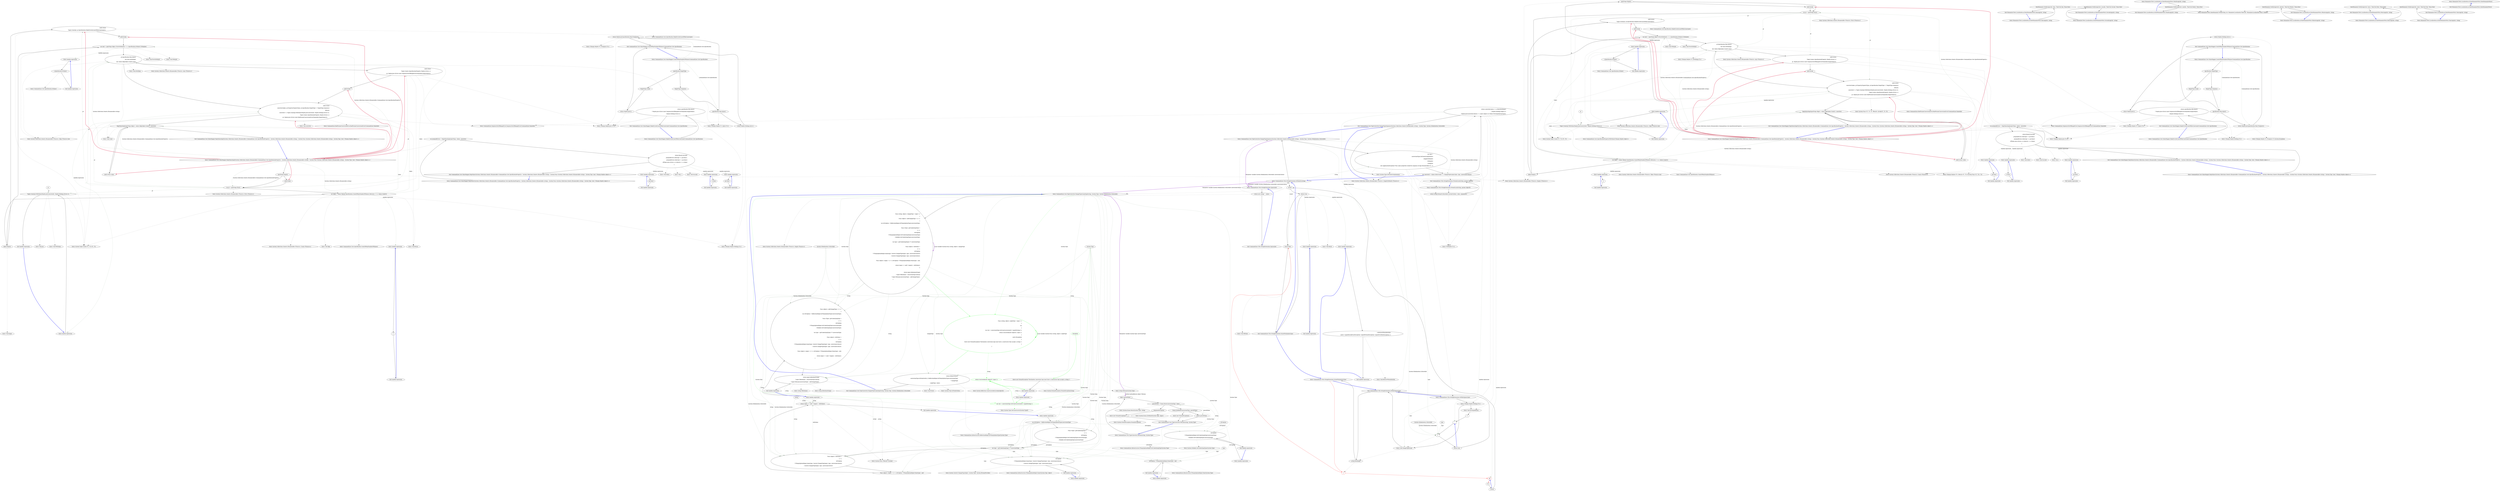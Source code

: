 digraph  {
n78 [label=pt, span=""];
n0 [label="Entry CommandLine.Core.ValueMapper.MapValues(System.Collections.Generic.IEnumerable<CommandLine.Core.SpecificationProperty>, System.Collections.Generic.IEnumerable<string>, System.Func<System.Collections.Generic.IEnumerable<string>, System.Type, bool, CSharpx.Maybe<object>>)", span="15-15", cluster="CommandLine.Core.ValueMapper.MapValues(System.Collections.Generic.IEnumerable<CommandLine.Core.SpecificationProperty>, System.Collections.Generic.IEnumerable<string>, System.Func<System.Collections.Generic.IEnumerable<string>, System.Type, bool, CSharpx.Maybe<object>>)"];
n1 [label="var propAndErrors = MapValuesImpl(specProps, values, converter)", span="20-20", cluster="CommandLine.Core.ValueMapper.MapValues(System.Collections.Generic.IEnumerable<CommandLine.Core.SpecificationProperty>, System.Collections.Generic.IEnumerable<string>, System.Func<System.Collections.Generic.IEnumerable<string>, System.Type, bool, CSharpx.Maybe<object>>)"];
n2 [label="return Result.Succeed(\r\n                propAndErrors.Select(pe => pe.Item1),\r\n                propAndErrors.Select(pe => pe.Item2)\r\n                    .OfType<Just<Error>>().Select(e => e.Value)\r\n                );", span="22-26", cluster="CommandLine.Core.ValueMapper.MapValues(System.Collections.Generic.IEnumerable<CommandLine.Core.SpecificationProperty>, System.Collections.Generic.IEnumerable<string>, System.Func<System.Collections.Generic.IEnumerable<string>, System.Type, bool, CSharpx.Maybe<object>>)"];
n4 [label="Entry CommandLine.Core.ValueMapper.MapValuesImpl(System.Collections.Generic.IEnumerable<CommandLine.Core.SpecificationProperty>, System.Collections.Generic.IEnumerable<string>, System.Func<System.Collections.Generic.IEnumerable<string>, System.Type, bool, CSharpx.Maybe<object>>)", span="29-29", cluster="CommandLine.Core.ValueMapper.MapValuesImpl(System.Collections.Generic.IEnumerable<CommandLine.Core.SpecificationProperty>, System.Collections.Generic.IEnumerable<string>, System.Func<System.Collections.Generic.IEnumerable<string>, System.Type, bool, CSharpx.Maybe<object>>)"];
n3 [label="Exit CommandLine.Core.ValueMapper.MapValues(System.Collections.Generic.IEnumerable<CommandLine.Core.SpecificationProperty>, System.Collections.Generic.IEnumerable<string>, System.Func<System.Collections.Generic.IEnumerable<string>, System.Type, bool, CSharpx.Maybe<object>>)", span="15-15", cluster="CommandLine.Core.ValueMapper.MapValues(System.Collections.Generic.IEnumerable<CommandLine.Core.SpecificationProperty>, System.Collections.Generic.IEnumerable<string>, System.Func<System.Collections.Generic.IEnumerable<string>, System.Type, bool, CSharpx.Maybe<object>>)"];
n5 [label="Entry Unk.Select", span="", cluster="Unk.Select"];
n6 [label="Entry Unk.>", span="", cluster="Unk.>"];
n7 [label="Entry Unk.Succeed", span="", cluster="Unk.Succeed"];
n8 [label="Entry lambda expression", span="23-23", cluster="lambda expression"];
n11 [label="Entry lambda expression", span="24-24", cluster="lambda expression"];
n14 [label="Entry lambda expression", span="25-25", cluster="lambda expression"];
n9 [label="pe.Item1", span="23-23", cluster="lambda expression"];
n10 [label="Exit lambda expression", span="23-23", cluster="lambda expression"];
n12 [label="pe.Item2", span="24-24", cluster="lambda expression"];
n13 [label="Exit lambda expression", span="24-24", cluster="lambda expression"];
n15 [label="e.Value", span="25-25", cluster="lambda expression"];
n16 [label="Exit lambda expression", span="25-25", cluster="lambda expression"];
n17 [label="specProps.Empty()", span="34-34", cluster="CommandLine.Core.ValueMapper.MapValuesImpl(System.Collections.Generic.IEnumerable<CommandLine.Core.SpecificationProperty>, System.Collections.Generic.IEnumerable<string>, System.Func<System.Collections.Generic.IEnumerable<string>, System.Type, bool, CSharpx.Maybe<object>>)"];
n18 [label="yield break;", span="36-36", cluster="CommandLine.Core.ValueMapper.MapValuesImpl(System.Collections.Generic.IEnumerable<CommandLine.Core.SpecificationProperty>, System.Collections.Generic.IEnumerable<string>, System.Func<System.Collections.Generic.IEnumerable<string>, System.Type, bool, CSharpx.Maybe<object>>)"];
n22 [label="yield return\r\n                    Tuple.Create(pt, pt.Specification.MakeErrorInCaseOfMinConstraint());", span="42-43", cluster="CommandLine.Core.ValueMapper.MapValuesImpl(System.Collections.Generic.IEnumerable<CommandLine.Core.SpecificationProperty>, System.Collections.Generic.IEnumerable<string>, System.Func<System.Collections.Generic.IEnumerable<string>, System.Type, bool, CSharpx.Maybe<object>>)"];
n23 [label="yield break;", span="44-44", cluster="CommandLine.Core.ValueMapper.MapValuesImpl(System.Collections.Generic.IEnumerable<CommandLine.Core.SpecificationProperty>, System.Collections.Generic.IEnumerable<string>, System.Func<System.Collections.Generic.IEnumerable<string>, System.Type, bool, CSharpx.Maybe<object>>)"];
n26 [label="yield return\r\n                    Tuple.Create<SpecificationProperty, Maybe<Error>>(\r\n                        pt, Maybe.Just<Error>(new SequenceOutOfRangeError(NameInfo.EmptyName)));", span="52-54", cluster="CommandLine.Core.ValueMapper.MapValuesImpl(System.Collections.Generic.IEnumerable<CommandLine.Core.SpecificationProperty>, System.Collections.Generic.IEnumerable<string>, System.Func<System.Collections.Generic.IEnumerable<string>, System.Type, bool, CSharpx.Maybe<object>>)"];
n27 [label="yield break;", span="55-55", cluster="CommandLine.Core.ValueMapper.MapValuesImpl(System.Collections.Generic.IEnumerable<CommandLine.Core.SpecificationProperty>, System.Collections.Generic.IEnumerable<string>, System.Func<System.Collections.Generic.IEnumerable<string>, System.Type, bool, CSharpx.Maybe<object>>)"];
n28 [label="yield return\r\n                converter(taken, pt.Property.PropertyType, pt.Specification.TargetType != TargetType.Sequence)\r\n                    .Return(\r\n                        converted => Tuple.Create(pt.WithValue(Maybe.Just(converted)), Maybe.Nothing<Error>()),\r\n                        Tuple.Create<SpecificationProperty, Maybe<Error>>(\r\n                            pt, Maybe.Just<Error>(new BadFormatConversionError(NameInfo.EmptyName))));", span="58-63", cluster="CommandLine.Core.ValueMapper.MapValuesImpl(System.Collections.Generic.IEnumerable<CommandLine.Core.SpecificationProperty>, System.Collections.Generic.IEnumerable<string>, System.Func<System.Collections.Generic.IEnumerable<string>, System.Type, bool, CSharpx.Maybe<object>>)"];
n30 [label="yield return value;", span="67-67", cluster="CommandLine.Core.ValueMapper.MapValuesImpl(System.Collections.Generic.IEnumerable<CommandLine.Core.SpecificationProperty>, System.Collections.Generic.IEnumerable<string>, System.Func<System.Collections.Generic.IEnumerable<string>, System.Type, bool, CSharpx.Maybe<object>>)"];
n19 [label="var pt = specProps.First()", span="38-38", cluster="CommandLine.Core.ValueMapper.MapValuesImpl(System.Collections.Generic.IEnumerable<CommandLine.Core.SpecificationProperty>, System.Collections.Generic.IEnumerable<string>, System.Func<System.Collections.Generic.IEnumerable<string>, System.Type, bool, CSharpx.Maybe<object>>)"];
n20 [label="var taken = values.Take(pt.Specification.CountOfMaxNumberOfValues().Return(n => n, values.Count()))", span="39-39", cluster="CommandLine.Core.ValueMapper.MapValuesImpl(System.Collections.Generic.IEnumerable<CommandLine.Core.SpecificationProperty>, System.Collections.Generic.IEnumerable<string>, System.Func<System.Collections.Generic.IEnumerable<string>, System.Type, bool, CSharpx.Maybe<object>>)"];
n24 [label="var next = specProps.Skip(1).FirstOrDefault(s => s.Specification.IsValue()).ToMaybe()", span="47-47", cluster="CommandLine.Core.ValueMapper.MapValuesImpl(System.Collections.Generic.IEnumerable<CommandLine.Core.SpecificationProperty>, System.Collections.Generic.IEnumerable<string>, System.Func<System.Collections.Generic.IEnumerable<string>, System.Type, bool, CSharpx.Maybe<object>>)"];
n25 [label="pt.Specification.Max.IsJust()\r\n                && next.IsNothing()\r\n                && values.Skip(taken.Count()).Any()", span="48-50", cluster="CommandLine.Core.ValueMapper.MapValuesImpl(System.Collections.Generic.IEnumerable<CommandLine.Core.SpecificationProperty>, System.Collections.Generic.IEnumerable<string>, System.Func<System.Collections.Generic.IEnumerable<string>, System.Type, bool, CSharpx.Maybe<object>>)"];
n29 [label="MapValuesImpl(specProps.Skip(1), values.Skip(taken.Count()), converter)", span="65-65", cluster="CommandLine.Core.ValueMapper.MapValuesImpl(System.Collections.Generic.IEnumerable<CommandLine.Core.SpecificationProperty>, System.Collections.Generic.IEnumerable<string>, System.Func<System.Collections.Generic.IEnumerable<string>, System.Type, bool, CSharpx.Maybe<object>>)"];
n32 [label="Entry System.Collections.Generic.IEnumerable<TSource>.Empty<TSource>()", span="31-31", cluster="System.Collections.Generic.IEnumerable<TSource>.Empty<TSource>()"];
n33 [label="Entry System.Collections.Generic.IEnumerable<TSource>.First<TSource>()", span="0-0", cluster="System.Collections.Generic.IEnumerable<TSource>.First<TSource>()"];
n60 [label="Tuple.Create(pt.WithValue(Maybe.Just(converted)), Maybe.Nothing<Error>())", span="61-61", cluster="lambda expression"];
n21 [label="taken.Empty()", span="40-40", cluster="CommandLine.Core.ValueMapper.MapValuesImpl(System.Collections.Generic.IEnumerable<CommandLine.Core.SpecificationProperty>, System.Collections.Generic.IEnumerable<string>, System.Func<System.Collections.Generic.IEnumerable<string>, System.Type, bool, CSharpx.Maybe<object>>)"];
n34 [label="Entry CommandLine.Core.Specification.CountOfMaxNumberOfValues()", span="71-71", cluster="CommandLine.Core.Specification.CountOfMaxNumberOfValues()"];
n35 [label="Entry System.Collections.Generic.IEnumerable<TSource>.Count<TSource>()", span="0-0", cluster="System.Collections.Generic.IEnumerable<TSource>.Count<TSource>()"];
n36 [label="Entry Unk.Return", span="", cluster="Unk.Return"];
n37 [label="Entry Unk.Take", span="", cluster="Unk.Take"];
n52 [label="Entry lambda expression", span="39-39", cluster="lambda expression"];
n38 [label="Entry Unk.Empty", span="", cluster="Unk.Empty"];
n39 [label="Entry CommandLine.Core.Specification.MakeErrorInCaseOfMinConstraint()", span="87-87", cluster="CommandLine.Core.Specification.MakeErrorInCaseOfMinConstraint()"];
n40 [label="Entry System.Tuple.Create<T1, T2>(T1, T2)", span="0-0", cluster="System.Tuple.Create<T1, T2>(T1, T2)"];
n41 [label="Entry System.Collections.Generic.IEnumerable<TSource>.Skip<TSource>(int)", span="0-0", cluster="System.Collections.Generic.IEnumerable<TSource>.Skip<TSource>(int)"];
n42 [label="Entry Unk.FirstOrDefault", span="", cluster="Unk.FirstOrDefault"];
n43 [label="Entry Unk.ToMaybe", span="", cluster="Unk.ToMaybe"];
n55 [label="Entry lambda expression", span="47-47", cluster="lambda expression"];
n44 [label="Entry CSharpx.Maybe<T>.IsJust<T>()", span="326-326", cluster="CSharpx.Maybe<T>.IsJust<T>()"];
n45 [label="Entry Unk.IsNothing", span="", cluster="Unk.IsNothing"];
n46 [label="Entry Unk.Count", span="", cluster="Unk.Count"];
n47 [label="Entry System.Collections.Generic.IEnumerable<TSource>.Any<TSource>()", span="0-0", cluster="System.Collections.Generic.IEnumerable<TSource>.Any<TSource>()"];
n48 [label="Entry CommandLine.SequenceOutOfRangeError.SequenceOutOfRangeError(CommandLine.NameInfo)", span="360-360", cluster="CommandLine.SequenceOutOfRangeError.SequenceOutOfRangeError(CommandLine.NameInfo)"];
n49 [label="Entry CSharpx.Maybe.Just<T>(T)", span="124-124", cluster="CSharpx.Maybe.Just<T>(T)"];
n50 [label="Entry Unk.converter", span="", cluster="Unk.converter"];
n51 [label="Entry CommandLine.BadFormatConversionError.BadFormatConversionError(CommandLine.NameInfo)", span="349-349", cluster="CommandLine.BadFormatConversionError.BadFormatConversionError(CommandLine.NameInfo)"];
n59 [label="Entry lambda expression", span="61-61", cluster="lambda expression"];
n31 [label="Exit CommandLine.Core.ValueMapper.MapValuesImpl(System.Collections.Generic.IEnumerable<CommandLine.Core.SpecificationProperty>, System.Collections.Generic.IEnumerable<string>, System.Func<System.Collections.Generic.IEnumerable<string>, System.Type, bool, CSharpx.Maybe<object>>)", span="29-29", cluster="CommandLine.Core.ValueMapper.MapValuesImpl(System.Collections.Generic.IEnumerable<CommandLine.Core.SpecificationProperty>, System.Collections.Generic.IEnumerable<string>, System.Func<System.Collections.Generic.IEnumerable<string>, System.Type, bool, CSharpx.Maybe<object>>)"];
n53 [label=n, span="39-39", cluster="lambda expression"];
n54 [label="Exit lambda expression", span="39-39", cluster="lambda expression"];
n56 [label="s.Specification.IsValue()", span="47-47", cluster="lambda expression"];
n57 [label="Exit lambda expression", span="47-47", cluster="lambda expression"];
n58 [label="Entry CommandLine.Core.Specification.IsValue()", span="15-15", cluster="CommandLine.Core.Specification.IsValue()"];
n61 [label="Exit lambda expression", span="61-61", cluster="lambda expression"];
n62 [label="Entry Unk.Just", span="", cluster="Unk.Just"];
n63 [label="Entry Unk.WithValue", span="", cluster="Unk.WithValue"];
n64 [label="Entry CSharpx.Maybe.Nothing<T>()", span="116-116", cluster="CSharpx.Maybe.Nothing<T>()"];
n65 [label="Entry CommandLine.Core.ValueMapper.CountOfMaxNumberOfValues(CommandLine.Core.Specification)", span="71-71", cluster="CommandLine.Core.ValueMapper.CountOfMaxNumberOfValues(CommandLine.Core.Specification)"];
n66 [label="specification.TargetType", span="73-73", cluster="CommandLine.Core.ValueMapper.CountOfMaxNumberOfValues(CommandLine.Core.Specification)"];
n70 [label="specification.Max.IsJust()", span="78-78", cluster="CommandLine.Core.ValueMapper.CountOfMaxNumberOfValues(CommandLine.Core.Specification)"];
n71 [label="return Maybe.Just(specification.Max.FromJust());", span="80-80", cluster="CommandLine.Core.ValueMapper.CountOfMaxNumberOfValues(CommandLine.Core.Specification)"];
n67 [label="TargetType.Scalar", span="75-75", cluster="CommandLine.Core.ValueMapper.CountOfMaxNumberOfValues(CommandLine.Core.Specification)"];
n69 [label="TargetType.Sequence", span="77-77", cluster="CommandLine.Core.ValueMapper.CountOfMaxNumberOfValues(CommandLine.Core.Specification)"];
n68 [label="return Maybe.Just(1);", span="76-76", cluster="CommandLine.Core.ValueMapper.CountOfMaxNumberOfValues(CommandLine.Core.Specification)"];
n72 [label="return Maybe.Nothing<int>();", span="84-84", cluster="CommandLine.Core.ValueMapper.CountOfMaxNumberOfValues(CommandLine.Core.Specification)"];
n73 [label="Exit CommandLine.Core.ValueMapper.CountOfMaxNumberOfValues(CommandLine.Core.Specification)", span="71-71", cluster="CommandLine.Core.ValueMapper.CountOfMaxNumberOfValues(CommandLine.Core.Specification)"];
n74 [label="Entry CSharpx.Maybe<T>.FromJust<T>()", span="342-342", cluster="CSharpx.Maybe<T>.FromJust<T>()"];
n75 [label="Entry CommandLine.Core.ValueMapper.MakeErrorInCaseOfMinConstraint(CommandLine.Core.Specification)", span="87-87", cluster="CommandLine.Core.ValueMapper.MakeErrorInCaseOfMinConstraint(CommandLine.Core.Specification)"];
n76 [label="return specification.Min.IsJust()\r\n                ? Maybe.Just<Error>(new SequenceOutOfRangeError(NameInfo.EmptyName))\r\n                : Maybe.Nothing<Error>();", span="89-91", cluster="CommandLine.Core.ValueMapper.MakeErrorInCaseOfMinConstraint(CommandLine.Core.Specification)"];
n77 [label="Exit CommandLine.Core.ValueMapper.MakeErrorInCaseOfMinConstraint(CommandLine.Core.Specification)", span="87-87", cluster="CommandLine.Core.ValueMapper.MakeErrorInCaseOfMinConstraint(CommandLine.Core.Specification)"];
m0_36 [label="Entry CSharpx.Maybe<T1>.Return<T1, T2>(System.Func<T1, T2>, T2)", span="126-126", cluster="CSharpx.Maybe<T1>.Return<T1, T2>(System.Func<T1, T2>, T2)", file="InstanceBuilderTests.cs"];
m0_0 [label="Entry CommandLine.Core.ValueMapper.MapValues(System.Collections.Generic.IEnumerable<CommandLine.Core.SpecificationProperty>, System.Collections.Generic.IEnumerable<string>, System.Func<System.Collections.Generic.IEnumerable<string>, System.Type, bool, CSharpx.Maybe<object>>)", span="15-15", cluster="CommandLine.Core.ValueMapper.MapValues(System.Collections.Generic.IEnumerable<CommandLine.Core.SpecificationProperty>, System.Collections.Generic.IEnumerable<string>, System.Func<System.Collections.Generic.IEnumerable<string>, System.Type, bool, CSharpx.Maybe<object>>)", file="InstanceBuilderTests.cs"];
m0_1 [label="var propAndErrors = MapValuesImpl(specProps, values, converter)", span="20-20", cluster="CommandLine.Core.ValueMapper.MapValues(System.Collections.Generic.IEnumerable<CommandLine.Core.SpecificationProperty>, System.Collections.Generic.IEnumerable<string>, System.Func<System.Collections.Generic.IEnumerable<string>, System.Type, bool, CSharpx.Maybe<object>>)", file="InstanceBuilderTests.cs"];
m0_2 [label="return Result.Succeed(\r\n                propAndErrors.Select(pe => pe.Item1),\r\n                propAndErrors.Select(pe => pe.Item2)\r\n                    .OfType<Just<Error>>().Select(e => e.Value)\r\n                );", span="22-26", cluster="CommandLine.Core.ValueMapper.MapValues(System.Collections.Generic.IEnumerable<CommandLine.Core.SpecificationProperty>, System.Collections.Generic.IEnumerable<string>, System.Func<System.Collections.Generic.IEnumerable<string>, System.Type, bool, CSharpx.Maybe<object>>)", file="InstanceBuilderTests.cs"];
m0_3 [label="Exit CommandLine.Core.ValueMapper.MapValues(System.Collections.Generic.IEnumerable<CommandLine.Core.SpecificationProperty>, System.Collections.Generic.IEnumerable<string>, System.Func<System.Collections.Generic.IEnumerable<string>, System.Type, bool, CSharpx.Maybe<object>>)", span="15-15", cluster="CommandLine.Core.ValueMapper.MapValues(System.Collections.Generic.IEnumerable<CommandLine.Core.SpecificationProperty>, System.Collections.Generic.IEnumerable<string>, System.Func<System.Collections.Generic.IEnumerable<string>, System.Type, bool, CSharpx.Maybe<object>>)", file="InstanceBuilderTests.cs"];
m0_71 [label="Entry CSharpx.Maybe<T>.FromJust<T>(System.Exception)", span="160-160", cluster="CSharpx.Maybe<T>.FromJust<T>(System.Exception)", file="InstanceBuilderTests.cs"];
m0_6 [label="Entry Unk.>", span="", cluster="Unk.>", file="InstanceBuilderTests.cs"];
m0_4 [label="Entry CommandLine.Core.ValueMapper.MapValuesImpl(System.Collections.Generic.IEnumerable<CommandLine.Core.SpecificationProperty>, System.Collections.Generic.IEnumerable<string>, System.Func<System.Collections.Generic.IEnumerable<string>, System.Type, bool, CSharpx.Maybe<object>>)", span="29-29", cluster="CommandLine.Core.ValueMapper.MapValuesImpl(System.Collections.Generic.IEnumerable<CommandLine.Core.SpecificationProperty>, System.Collections.Generic.IEnumerable<string>, System.Func<System.Collections.Generic.IEnumerable<string>, System.Type, bool, CSharpx.Maybe<object>>)", file="InstanceBuilderTests.cs"];
m0_17 [label="specProps.Empty()", span="34-34", cluster="CommandLine.Core.ValueMapper.MapValuesImpl(System.Collections.Generic.IEnumerable<CommandLine.Core.SpecificationProperty>, System.Collections.Generic.IEnumerable<string>, System.Func<System.Collections.Generic.IEnumerable<string>, System.Type, bool, CSharpx.Maybe<object>>)", file="InstanceBuilderTests.cs"];
m0_18 [label="yield break;", span="36-36", cluster="CommandLine.Core.ValueMapper.MapValuesImpl(System.Collections.Generic.IEnumerable<CommandLine.Core.SpecificationProperty>, System.Collections.Generic.IEnumerable<string>, System.Func<System.Collections.Generic.IEnumerable<string>, System.Type, bool, CSharpx.Maybe<object>>)", file="InstanceBuilderTests.cs"];
m0_22 [label="yield return\r\n                    Tuple.Create(pt, pt.Specification.MakeErrorInCaseOfMinConstraint());", span="42-43", cluster="CommandLine.Core.ValueMapper.MapValuesImpl(System.Collections.Generic.IEnumerable<CommandLine.Core.SpecificationProperty>, System.Collections.Generic.IEnumerable<string>, System.Func<System.Collections.Generic.IEnumerable<string>, System.Type, bool, CSharpx.Maybe<object>>)", file="InstanceBuilderTests.cs"];
m0_23 [label="yield break;", span="44-44", cluster="CommandLine.Core.ValueMapper.MapValuesImpl(System.Collections.Generic.IEnumerable<CommandLine.Core.SpecificationProperty>, System.Collections.Generic.IEnumerable<string>, System.Func<System.Collections.Generic.IEnumerable<string>, System.Type, bool, CSharpx.Maybe<object>>)", file="InstanceBuilderTests.cs"];
m0_26 [label="yield return\r\n                    Tuple.Create<SpecificationProperty, Maybe<Error>>(\r\n                        pt, Maybe.Just<Error>(new SequenceOutOfRangeError(NameInfo.EmptyName)));", span="52-54", cluster="CommandLine.Core.ValueMapper.MapValuesImpl(System.Collections.Generic.IEnumerable<CommandLine.Core.SpecificationProperty>, System.Collections.Generic.IEnumerable<string>, System.Func<System.Collections.Generic.IEnumerable<string>, System.Type, bool, CSharpx.Maybe<object>>)", file="InstanceBuilderTests.cs"];
m0_27 [label="yield break;", span="55-55", cluster="CommandLine.Core.ValueMapper.MapValuesImpl(System.Collections.Generic.IEnumerable<CommandLine.Core.SpecificationProperty>, System.Collections.Generic.IEnumerable<string>, System.Func<System.Collections.Generic.IEnumerable<string>, System.Type, bool, CSharpx.Maybe<object>>)", file="InstanceBuilderTests.cs"];
m0_28 [label="yield return\r\n                converter(taken, pt.Property.PropertyType, pt.Specification.TargetType != TargetType.Sequence)\r\n                    .Return(\r\n                        converted => Tuple.Create(pt.WithValue(Maybe.Just(converted)), Maybe.Nothing<Error>()),\r\n                        Tuple.Create<SpecificationProperty, Maybe<Error>>(\r\n                            pt, Maybe.Just<Error>(new BadFormatConversionError(NameInfo.EmptyName))));", span="58-63", cluster="CommandLine.Core.ValueMapper.MapValuesImpl(System.Collections.Generic.IEnumerable<CommandLine.Core.SpecificationProperty>, System.Collections.Generic.IEnumerable<string>, System.Func<System.Collections.Generic.IEnumerable<string>, System.Type, bool, CSharpx.Maybe<object>>)", file="InstanceBuilderTests.cs"];
m0_30 [label="yield return value;", span="67-67", cluster="CommandLine.Core.ValueMapper.MapValuesImpl(System.Collections.Generic.IEnumerable<CommandLine.Core.SpecificationProperty>, System.Collections.Generic.IEnumerable<string>, System.Func<System.Collections.Generic.IEnumerable<string>, System.Type, bool, CSharpx.Maybe<object>>)", file="InstanceBuilderTests.cs"];
m0_19 [label="var pt = specProps.First()", span="38-38", cluster="CommandLine.Core.ValueMapper.MapValuesImpl(System.Collections.Generic.IEnumerable<CommandLine.Core.SpecificationProperty>, System.Collections.Generic.IEnumerable<string>, System.Func<System.Collections.Generic.IEnumerable<string>, System.Type, bool, CSharpx.Maybe<object>>)", file="InstanceBuilderTests.cs"];
m0_20 [label="var taken = values.Take(pt.Specification.CountOfMaxNumberOfValues().Return(n => n, values.Count()))", span="39-39", cluster="CommandLine.Core.ValueMapper.MapValuesImpl(System.Collections.Generic.IEnumerable<CommandLine.Core.SpecificationProperty>, System.Collections.Generic.IEnumerable<string>, System.Func<System.Collections.Generic.IEnumerable<string>, System.Type, bool, CSharpx.Maybe<object>>)", file="InstanceBuilderTests.cs"];
m0_24 [label="var next = specProps.Skip(1).FirstOrDefault(s => s.Specification.IsValue()).ToMaybe()", span="47-47", cluster="CommandLine.Core.ValueMapper.MapValuesImpl(System.Collections.Generic.IEnumerable<CommandLine.Core.SpecificationProperty>, System.Collections.Generic.IEnumerable<string>, System.Func<System.Collections.Generic.IEnumerable<string>, System.Type, bool, CSharpx.Maybe<object>>)", file="InstanceBuilderTests.cs"];
m0_25 [label="pt.Specification.Max.IsJust()\r\n                && next.IsNothing()\r\n                && values.Skip(taken.Count()).Any()", span="48-50", cluster="CommandLine.Core.ValueMapper.MapValuesImpl(System.Collections.Generic.IEnumerable<CommandLine.Core.SpecificationProperty>, System.Collections.Generic.IEnumerable<string>, System.Func<System.Collections.Generic.IEnumerable<string>, System.Type, bool, CSharpx.Maybe<object>>)", file="InstanceBuilderTests.cs"];
m0_29 [label="MapValuesImpl(specProps.Skip(1), values.Skip(taken.Count()), converter)", span="65-65", cluster="CommandLine.Core.ValueMapper.MapValuesImpl(System.Collections.Generic.IEnumerable<CommandLine.Core.SpecificationProperty>, System.Collections.Generic.IEnumerable<string>, System.Func<System.Collections.Generic.IEnumerable<string>, System.Type, bool, CSharpx.Maybe<object>>)", file="InstanceBuilderTests.cs"];
m0_21 [label="taken.Empty()", span="40-40", cluster="CommandLine.Core.ValueMapper.MapValuesImpl(System.Collections.Generic.IEnumerable<CommandLine.Core.SpecificationProperty>, System.Collections.Generic.IEnumerable<string>, System.Func<System.Collections.Generic.IEnumerable<string>, System.Type, bool, CSharpx.Maybe<object>>)", file="InstanceBuilderTests.cs"];
m0_31 [label="Exit CommandLine.Core.ValueMapper.MapValuesImpl(System.Collections.Generic.IEnumerable<CommandLine.Core.SpecificationProperty>, System.Collections.Generic.IEnumerable<string>, System.Func<System.Collections.Generic.IEnumerable<string>, System.Type, bool, CSharpx.Maybe<object>>)", span="29-29", cluster="CommandLine.Core.ValueMapper.MapValuesImpl(System.Collections.Generic.IEnumerable<CommandLine.Core.SpecificationProperty>, System.Collections.Generic.IEnumerable<string>, System.Func<System.Collections.Generic.IEnumerable<string>, System.Type, bool, CSharpx.Maybe<object>>)", file="InstanceBuilderTests.cs"];
m0_34 [label="Entry CommandLine.Core.Specification.CountOfMaxNumberOfValues()", span="71-71", cluster="CommandLine.Core.Specification.CountOfMaxNumberOfValues()", file="InstanceBuilderTests.cs"];
m0_56 [label="Entry CommandLine.Core.Specification.IsValue()", span="15-15", cluster="CommandLine.Core.Specification.IsValue()", file="InstanceBuilderTests.cs"];
m0_42 [label="Entry Unk.ToMaybe", span="", cluster="Unk.ToMaybe", file="InstanceBuilderTests.cs"];
m0_45 [label="Entry System.Collections.Generic.IEnumerable<TSource>.Any<TSource>()", span="0-0", cluster="System.Collections.Generic.IEnumerable<TSource>.Any<TSource>()", file="InstanceBuilderTests.cs"];
m0_46 [label="Entry CommandLine.SequenceOutOfRangeError.SequenceOutOfRangeError(CommandLine.NameInfo)", span="335-335", cluster="CommandLine.SequenceOutOfRangeError.SequenceOutOfRangeError(CommandLine.NameInfo)", file="InstanceBuilderTests.cs"];
m0_39 [label="Entry System.Tuple.Create<T1, T2>(T1, T2)", span="0-0", cluster="System.Tuple.Create<T1, T2>(T1, T2)", file="InstanceBuilderTests.cs"];
m0_57 [label="Entry lambda expression", span="61-61", cluster="lambda expression", file="InstanceBuilderTests.cs"];
m0_8 [label="Entry lambda expression", span="23-23", cluster="lambda expression", file="InstanceBuilderTests.cs"];
m0_11 [label="Entry lambda expression", span="24-24", cluster="lambda expression", file="InstanceBuilderTests.cs"];
m0_14 [label="Entry lambda expression", span="25-25", cluster="lambda expression", file="InstanceBuilderTests.cs"];
m0_9 [label="pe.Item1", span="23-23", cluster="lambda expression", file="InstanceBuilderTests.cs"];
m0_10 [label="Exit lambda expression", span="23-23", cluster="lambda expression", file="InstanceBuilderTests.cs"];
m0_12 [label="pe.Item2", span="24-24", cluster="lambda expression", file="InstanceBuilderTests.cs"];
m0_13 [label="Exit lambda expression", span="24-24", cluster="lambda expression", file="InstanceBuilderTests.cs"];
m0_15 [label="e.Value", span="25-25", cluster="lambda expression", file="InstanceBuilderTests.cs"];
m0_16 [label="Exit lambda expression", span="25-25", cluster="lambda expression", file="InstanceBuilderTests.cs"];
m0_58 [label="Tuple.Create(pt.WithValue(Maybe.Just(converted)), Maybe.Nothing<Error>())", span="61-61", cluster="lambda expression", file="InstanceBuilderTests.cs"];
m0_50 [label="Entry lambda expression", span="39-39", cluster="lambda expression", file="InstanceBuilderTests.cs"];
m0_53 [label="Entry lambda expression", span="47-47", cluster="lambda expression", file="InstanceBuilderTests.cs"];
m0_51 [label=n, span="39-39", cluster="lambda expression", file="InstanceBuilderTests.cs"];
m0_52 [label="Exit lambda expression", span="39-39", cluster="lambda expression", file="InstanceBuilderTests.cs"];
m0_54 [label="s.Specification.IsValue()", span="47-47", cluster="lambda expression", file="InstanceBuilderTests.cs"];
m0_55 [label="Exit lambda expression", span="47-47", cluster="lambda expression", file="InstanceBuilderTests.cs"];
m0_59 [label="Exit lambda expression", span="61-61", cluster="lambda expression", file="InstanceBuilderTests.cs"];
m0_33 [label="Entry System.Collections.Generic.IEnumerable<TSource>.First<TSource>()", span="0-0", cluster="System.Collections.Generic.IEnumerable<TSource>.First<TSource>()", file="InstanceBuilderTests.cs"];
m0_47 [label="Entry CSharpx.Maybe.Just<T>(T)", span="80-80", cluster="CSharpx.Maybe.Just<T>(T)", file="InstanceBuilderTests.cs"];
m0_60 [label="Entry CommandLine.Core.SpecificationProperty.WithValue(CSharpx.Maybe<object>)", span="18-18", cluster="CommandLine.Core.SpecificationProperty.WithValue(CSharpx.Maybe<object>)", file="InstanceBuilderTests.cs"];
m0_40 [label="Entry System.Collections.Generic.IEnumerable<TSource>.Skip<TSource>(int)", span="0-0", cluster="System.Collections.Generic.IEnumerable<TSource>.Skip<TSource>(int)", file="InstanceBuilderTests.cs"];
m0_37 [label="Entry System.Collections.Generic.IEnumerable<TSource>.Take<TSource>(int)", span="0-0", cluster="System.Collections.Generic.IEnumerable<TSource>.Take<TSource>(int)", file="InstanceBuilderTests.cs"];
m0_48 [label="Entry System.Func<T1, T2, T3, TResult>.Invoke(T1, T2, T3)", span="0-0", cluster="System.Func<T1, T2, T3, TResult>.Invoke(T1, T2, T3)", file="InstanceBuilderTests.cs"];
m0_72 [label="Entry CommandLine.Core.ValueMapper.MakeErrorInCaseOfMinConstraint(CommandLine.Core.Specification)", span="87-87", cluster="CommandLine.Core.ValueMapper.MakeErrorInCaseOfMinConstraint(CommandLine.Core.Specification)", file="InstanceBuilderTests.cs"];
m0_73 [label="return specification.Min.IsJust()\r\n                ? Maybe.Just<Error>(new SequenceOutOfRangeError(NameInfo.EmptyName))\r\n                : Maybe.Nothing<Error>();", span="89-91", cluster="CommandLine.Core.ValueMapper.MakeErrorInCaseOfMinConstraint(CommandLine.Core.Specification)", file="InstanceBuilderTests.cs"];
m0_74 [label="Exit CommandLine.Core.ValueMapper.MakeErrorInCaseOfMinConstraint(CommandLine.Core.Specification)", span="87-87", cluster="CommandLine.Core.ValueMapper.MakeErrorInCaseOfMinConstraint(CommandLine.Core.Specification)", file="InstanceBuilderTests.cs"];
m0_5 [label="Entry Unk.Select", span="", cluster="Unk.Select", file="InstanceBuilderTests.cs"];
m0_49 [label="Entry CommandLine.BadFormatConversionError.BadFormatConversionError(CommandLine.NameInfo)", span="324-324", cluster="CommandLine.BadFormatConversionError.BadFormatConversionError(CommandLine.NameInfo)", file="InstanceBuilderTests.cs"];
m0_38 [label="Entry CommandLine.Core.Specification.MakeErrorInCaseOfMinConstraint()", span="87-87", cluster="CommandLine.Core.Specification.MakeErrorInCaseOfMinConstraint()", file="InstanceBuilderTests.cs"];
m0_61 [label="Entry CSharpx.Maybe.Nothing<T>()", span="75-75", cluster="CSharpx.Maybe.Nothing<T>()", file="InstanceBuilderTests.cs"];
m0_44 [label="Entry CSharpx.Maybe<T>.IsNothing<T>()", span="170-170", cluster="CSharpx.Maybe<T>.IsNothing<T>()", file="InstanceBuilderTests.cs"];
m0_35 [label="Entry System.Collections.Generic.IEnumerable<TSource>.Count<TSource>()", span="0-0", cluster="System.Collections.Generic.IEnumerable<TSource>.Count<TSource>()", file="InstanceBuilderTests.cs"];
m0_62 [label="Entry CommandLine.Core.ValueMapper.CountOfMaxNumberOfValues(CommandLine.Core.Specification)", span="71-71", cluster="CommandLine.Core.ValueMapper.CountOfMaxNumberOfValues(CommandLine.Core.Specification)", file="InstanceBuilderTests.cs"];
m0_63 [label="specification.TargetType", span="73-73", cluster="CommandLine.Core.ValueMapper.CountOfMaxNumberOfValues(CommandLine.Core.Specification)", file="InstanceBuilderTests.cs"];
m0_67 [label="specification.Max.IsJust()", span="78-78", cluster="CommandLine.Core.ValueMapper.CountOfMaxNumberOfValues(CommandLine.Core.Specification)", file="InstanceBuilderTests.cs"];
m0_68 [label="return Maybe.Just(specification.Max.FromJust());", span="80-80", cluster="CommandLine.Core.ValueMapper.CountOfMaxNumberOfValues(CommandLine.Core.Specification)", file="InstanceBuilderTests.cs"];
m0_64 [label="TargetType.Scalar", span="75-75", cluster="CommandLine.Core.ValueMapper.CountOfMaxNumberOfValues(CommandLine.Core.Specification)", file="InstanceBuilderTests.cs"];
m0_66 [label="TargetType.Sequence", span="77-77", cluster="CommandLine.Core.ValueMapper.CountOfMaxNumberOfValues(CommandLine.Core.Specification)", file="InstanceBuilderTests.cs"];
m0_65 [label="return Maybe.Just(1);", span="76-76", cluster="CommandLine.Core.ValueMapper.CountOfMaxNumberOfValues(CommandLine.Core.Specification)", file="InstanceBuilderTests.cs"];
m0_69 [label="return Maybe.Nothing<int>();", span="84-84", cluster="CommandLine.Core.ValueMapper.CountOfMaxNumberOfValues(CommandLine.Core.Specification)", file="InstanceBuilderTests.cs"];
m0_70 [label="Exit CommandLine.Core.ValueMapper.CountOfMaxNumberOfValues(CommandLine.Core.Specification)", span="71-71", cluster="CommandLine.Core.ValueMapper.CountOfMaxNumberOfValues(CommandLine.Core.Specification)", file="InstanceBuilderTests.cs"];
m0_41 [label="Entry Unk.FirstOrDefault", span="", cluster="Unk.FirstOrDefault", file="InstanceBuilderTests.cs"];
m0_43 [label="Entry CSharpx.Maybe<T>.IsJust<T>()", span="175-175", cluster="CSharpx.Maybe<T>.IsJust<T>()", file="InstanceBuilderTests.cs"];
m0_7 [label="Entry Unk.Succeed", span="", cluster="Unk.Succeed", file="InstanceBuilderTests.cs"];
m0_75 [label=pt, span="", file="InstanceBuilderTests.cs"];
m1_9 [label="Exit CommandLine.Core.TypeConverter.ChangeTypeSequence(System.Collections.Generic.IEnumerable<string>, System.Type, System.Globalization.CultureInfo)", span="20-20", cluster="CommandLine.Core.TypeConverter.ChangeTypeSequence(System.Collections.Generic.IEnumerable<string>, System.Type, System.Globalization.CultureInfo)", file="Specification.cs"];
m1_10 [label="Entry System.Type.GetGenericArguments()", span="0-0", cluster="System.Type.GetGenericArguments()", file="Specification.cs"];
m1_11 [label="Entry System.Collections.Generic.IEnumerable<TSource>.SingleOrDefault<TSource>()", span="0-0", cluster="System.Collections.Generic.IEnumerable<TSource>.SingleOrDefault<TSource>()", file="Specification.cs"];
m1_35 [label="Entry CommandLine.Core.TypeConverter.ChangeTypeScalarImpl(string, System.Type, System.Globalization.CultureInfo)", span="44-44", cluster="CommandLine.Core.TypeConverter.ChangeTypeScalarImpl(string, System.Type, System.Globalization.CultureInfo)", file="Specification.cs"];
m1_45 [label="Func<string, object> makeType = input =>\r\n            {\r\n                try\r\n                {\r\n                    var ctor = conversionType.GetConstructor(new[] { typeof(string) });\r\n                    return ctor.Invoke(new object[] { input });\r\n                }\r\n                catch (Exception)\r\n                {\r\n                    throw new FormatException(''Destination conversion type must have a constructor that accepts a string.'');\r\n                }\r\n            }", span="76-87", cluster="CommandLine.Core.TypeConverter.ChangeTypeScalarImpl(string, System.Type, System.Globalization.CultureInfo)", color=green, community=0, file="Specification.cs"];
m1_44 [label="Func<string, object> changeType = input =>\r\n            {\r\n                Func<object> safeChangeType = () =>\r\n                {\r\n                    var isFsOption = ReflectionHelper.IsFSharpOptionType(conversionType);\r\n\r\n                    Func<Type> getUnderlyingType =\r\n                        () =>\r\n                            isFsOption\r\n                                ? FSharpOptionHelper.GetUnderlyingType(conversionType)\r\n                                : Nullable.GetUnderlyingType(conversionType);\r\n\r\n                    var type = getUnderlyingType() ?? conversionType;\r\n\r\n                    Func<object> withValue =\r\n                        () =>\r\n                            isFsOption\r\n                                ? FSharpOptionHelper.Some(type, Convert.ChangeType(input, type, conversionCulture))\r\n                                : Convert.ChangeType(input, type, conversionCulture);\r\n\r\n                    Func<object> empty = () => isFsOption ? FSharpOptionHelper.None(type) : null;\r\n\r\n                    return (input == null) ? empty() : withValue();\r\n                };\r\n\r\n                return input.IsBooleanString()\r\n                    ? input.ToBoolean() : conversionType.IsEnum\r\n                        ? input.ToEnum(conversionType) : safeChangeType();\r\n            }", span="46-74", cluster="CommandLine.Core.TypeConverter.ChangeTypeScalarImpl(string, System.Type, System.Globalization.CultureInfo)", file="Specification.cs"];
m1_46 [label="return Either.Protect(\r\n                conversionType.IsPrimitiveEx() || ReflectionHelper.IsFSharpOptionType(conversionType)\r\n                    ? changeType\r\n                    : makeType, value);", span="89-92", cluster="CommandLine.Core.TypeConverter.ChangeTypeScalarImpl(string, System.Type, System.Globalization.CultureInfo)", file="Specification.cs"];
m1_47 [label="Exit CommandLine.Core.TypeConverter.ChangeTypeScalarImpl(string, System.Type, System.Globalization.CultureInfo)", span="44-44", cluster="CommandLine.Core.TypeConverter.ChangeTypeScalarImpl(string, System.Type, System.Globalization.CultureInfo)", file="Specification.cs"];
m1_4 [label="Entry CommandLine.Utils.StringExtensions.IsNumeric(string)", span="44-44", cluster="CommandLine.Utils.StringExtensions.IsNumeric(string)", file="Specification.cs"];
m1_31 [label="'\x2029'", span="84-84", cluster="CommandLine.Utils.StringExtensions.IsLineTerminator(char)", file="Specification.cs"];
m1_32 [label="return true;", span="85-85", cluster="CommandLine.Utils.StringExtensions.IsLineTerminator(char)", file="Specification.cs"];
m1_33 [label="return false;", span="88-88", cluster="CommandLine.Utils.StringExtensions.IsLineTerminator(char)", file="Specification.cs"];
m1_34 [label="Exit CommandLine.Utils.StringExtensions.IsLineTerminator(char)", span="77-77", cluster="CommandLine.Utils.StringExtensions.IsLineTerminator(char)", file="Specification.cs"];
m1_5 [label="Entry CommandLine.Core.TypeConverter.ChangeTypeSequence(System.Collections.Generic.IEnumerable<string>, System.Type, System.Globalization.CultureInfo)", span="20-20", cluster="CommandLine.Core.TypeConverter.ChangeTypeSequence(System.Collections.Generic.IEnumerable<string>, System.Type, System.Globalization.CultureInfo)", file="Specification.cs"];
m1_6 [label="var type =\r\n                conversionType.GetGenericArguments()\r\n                              .SingleOrDefault()\r\n                              .ToMaybe()\r\n                              .FromJust(\r\n                                  new ApplicationException(''Non scalar properties should be sequence of type IEnumerable<T>.''))", span="22-27", cluster="CommandLine.Core.TypeConverter.ChangeTypeSequence(System.Collections.Generic.IEnumerable<string>, System.Type, System.Globalization.CultureInfo)", file="Specification.cs"];
m1_7 [label="var converted = values.Select(value => ChangeTypeScalar(value, type, conversionCulture))", span="29-29", cluster="CommandLine.Core.TypeConverter.ChangeTypeSequence(System.Collections.Generic.IEnumerable<string>, System.Type, System.Globalization.CultureInfo)", file="Specification.cs"];
m1_0 [label="Entry CommandLine.Utils.StringExtensions.Spaces(int)", span="39-39", cluster="CommandLine.Utils.StringExtensions.Spaces(int)", file="Specification.cs"];
m1_1 [label="return new string(' ', value);", span="41-41", cluster="CommandLine.Utils.StringExtensions.Spaces(int)", file="Specification.cs"];
m1_2 [label="Exit CommandLine.Utils.StringExtensions.Spaces(int)", span="39-39", cluster="CommandLine.Utils.StringExtensions.Spaces(int)", file="Specification.cs"];
m1_101 [label="Entry System.Enum.IsDefined(System.Type, object)", span="0-0", cluster="System.Enum.IsDefined(System.Type, object)", file="Specification.cs"];
m1_76 [label="Entry CommandLine.Infrastructure.FSharpOptionHelper.Some(System.Type, object)", span="14-14", cluster="CommandLine.Infrastructure.FSharpOptionHelper.Some(System.Type, object)", file="Specification.cs"];
m1_13 [label="Entry CommandLine.Utils.StringExtensions.FormatLocal(string, params object[])", span="55-55", cluster="CommandLine.Utils.StringExtensions.FormatLocal(string, params object[])", file="Specification.cs"];
m1_16 [label="Entry CommandLine.Utils.StringExtensions.IsWhiteSpace(char)", span="60-60", cluster="CommandLine.Utils.StringExtensions.IsWhiteSpace(char)", file="Specification.cs"];
m1_12 [label="Entry T.ToMaybe<T>()", span="249-249", cluster="T.ToMaybe<T>()", file="Specification.cs"];
m1_70 [label="Entry CommandLine.Infrastructure.FSharpOptionHelper.GetUnderlyingType(System.Type)", span="8-8", cluster="CommandLine.Infrastructure.FSharpOptionHelper.GetUnderlyingType(System.Type)", file="Specification.cs"];
m1_8 [label="return converted.Any(a => a.MatchNothing())\r\n                ? Maybe.Nothing<object>()\r\n                : Maybe.Just(converted.Select(c => ((Just<object>)c).Value).ToUntypedArray(type));", span="31-33", cluster="CommandLine.Core.TypeConverter.ChangeTypeSequence(System.Collections.Generic.IEnumerable<string>, System.Type, System.Globalization.CultureInfo)", file="Specification.cs"];
m1_3 [label="Entry System.Collections.Generic.IEnumerable<TSource>.Single<TSource>()", span="0-0", cluster="System.Collections.Generic.IEnumerable<TSource>.Single<TSource>()", file="Specification.cs"];
m1_25 [label="a.MatchNothing()", span="31-31", cluster="lambda expression", file="Specification.cs"];
m1_71 [label="Entry System.Nullable.GetUnderlyingType(System.Type)", span="0-0", cluster="System.Nullable.GetUnderlyingType(System.Type)", file="Specification.cs"];
m1_99 [label="Entry System.Enum.Parse(System.Type, string)", span="0-0", cluster="System.Enum.Parse(System.Type, string)", file="Specification.cs"];
m1_58 [label="Entry System.Func<TResult>.Invoke()", span="0-0", cluster="System.Func<TResult>.Invoke()", file="Specification.cs"];
m1_28 [label="'\xD'", span="81-81", cluster="CommandLine.Utils.StringExtensions.IsLineTerminator(char)", file="Specification.cs", color=red, community=0];
m1_83 [label="return ctor.Invoke(new object[] { input });", span="81-81", cluster="lambda expression", color=green, community=0, file="Specification.cs"];
m1_82 [label="var ctor = conversionType.GetConstructor(new[] { typeof(string) })", span="80-80", cluster="lambda expression", color=green, community=0, file="Specification.cs"];
m1_81 [label="Entry lambda expression", span="76-87", cluster="lambda expression", file="Specification.cs"];
m1_86 [label="Exit lambda expression", span="76-87", cluster="lambda expression", file="Specification.cs"];
m1_84 [label=Exception, span="83-83", cluster="lambda expression", color=green, community=0, file="Specification.cs"];
m1_85 [label="throw new FormatException(''Destination conversion type must have a constructor that accepts a string.'');", span="85-85", cluster="lambda expression", file="Specification.cs"];
m1_52 [label="Func<object> safeChangeType = () =>\r\n                {\r\n                    var isFsOption = ReflectionHelper.IsFSharpOptionType(conversionType);\r\n\r\n                    Func<Type> getUnderlyingType =\r\n                        () =>\r\n                            isFsOption\r\n                                ? FSharpOptionHelper.GetUnderlyingType(conversionType)\r\n                                : Nullable.GetUnderlyingType(conversionType);\r\n\r\n                    var type = getUnderlyingType() ?? conversionType;\r\n\r\n                    Func<object> withValue =\r\n                        () =>\r\n                            isFsOption\r\n                                ? FSharpOptionHelper.Some(type, Convert.ChangeType(input, type, conversionCulture))\r\n                                : Convert.ChangeType(input, type, conversionCulture);\r\n\r\n                    Func<object> empty = () => isFsOption ? FSharpOptionHelper.None(type) : null;\r\n\r\n                    return (input == null) ? empty() : withValue();\r\n                }", span="48-69", cluster="lambda expression", file="Specification.cs"];
m1_60 [label="var isFsOption = ReflectionHelper.IsFSharpOptionType(conversionType)", span="50-50", cluster="lambda expression", file="Specification.cs"];
m1_61 [label="Func<Type> getUnderlyingType =\r\n                        () =>\r\n                            isFsOption\r\n                                ? FSharpOptionHelper.GetUnderlyingType(conversionType)\r\n                                : Nullable.GetUnderlyingType(conversionType)", span="52-56", cluster="lambda expression", file="Specification.cs"];
m1_68 [label="isFsOption\r\n                                ? FSharpOptionHelper.GetUnderlyingType(conversionType)\r\n                                : Nullable.GetUnderlyingType(conversionType)", span="54-56", cluster="lambda expression", file="Specification.cs"];
m1_62 [label="var type = getUnderlyingType() ?? conversionType", span="58-58", cluster="lambda expression", file="Specification.cs"];
m1_63 [label="Func<object> withValue =\r\n                        () =>\r\n                            isFsOption\r\n                                ? FSharpOptionHelper.Some(type, Convert.ChangeType(input, type, conversionCulture))\r\n                                : Convert.ChangeType(input, type, conversionCulture)", span="60-64", cluster="lambda expression", file="Specification.cs"];
m1_73 [label="isFsOption\r\n                                ? FSharpOptionHelper.Some(type, Convert.ChangeType(input, type, conversionCulture))\r\n                                : Convert.ChangeType(input, type, conversionCulture)", span="62-64", cluster="lambda expression", file="Specification.cs"];
m1_53 [label="return input.IsBooleanString()\r\n                    ? input.ToBoolean() : conversionType.IsEnum\r\n                        ? input.ToEnum(conversionType) : safeChangeType();", span="71-73", cluster="lambda expression", file="Specification.cs"];
m1_65 [label="return (input == null) ? empty() : withValue();", span="68-68", cluster="lambda expression", file="Specification.cs"];
m1_51 [label="Entry lambda expression", span="46-74", cluster="lambda expression", file="Specification.cs"];
m1_59 [label="Entry lambda expression", span="48-69", cluster="lambda expression", file="Specification.cs"];
m1_64 [label="Func<object> empty = () => isFsOption ? FSharpOptionHelper.None(type) : null", span="66-66", cluster="lambda expression", file="Specification.cs"];
m1_78 [label="isFsOption ? FSharpOptionHelper.None(type) : null", span="66-66", cluster="lambda expression", file="Specification.cs"];
m1_67 [label="Entry lambda expression", span="53-56", cluster="lambda expression", file="Specification.cs"];
m1_69 [label="Exit lambda expression", span="53-56", cluster="lambda expression", file="Specification.cs"];
m1_72 [label="Entry lambda expression", span="61-64", cluster="lambda expression", file="Specification.cs"];
m1_74 [label="Exit lambda expression", span="61-64", cluster="lambda expression", file="Specification.cs"];
m1_54 [label="Exit lambda expression", span="46-74", cluster="lambda expression", file="Specification.cs"];
m1_66 [label="Exit lambda expression", span="48-69", cluster="lambda expression", file="Specification.cs"];
m1_38 [label="Entry lambda expression", span="39-39", cluster="lambda expression", file="Specification.cs"];
m1_40 [label="Entry lambda expression", span="39-40", cluster="lambda expression", file="Specification.cs"];
m1_77 [label="Entry lambda expression", span="66-66", cluster="lambda expression", file="Specification.cs"];
m1_79 [label="Exit lambda expression", span="66-66", cluster="lambda expression", file="Specification.cs"];
m1_39 [label="Exit lambda expression", span="39-39", cluster="lambda expression", file="Specification.cs"];
m1_42 [label="Exit lambda expression", span="39-40", cluster="lambda expression", file="Specification.cs"];
m1_41 [label="e.RethrowWhenAbsentIn(\r\n                new[] { typeof(InvalidCastException), typeof(FormatException), typeof(OverflowException) })", span="39-40", cluster="lambda expression", file="Specification.cs"];
m1_21 [label="'\t'", span="68-68", cluster="CommandLine.Utils.StringExtensions.IsWhiteSpace(char)", file="Specification.cs"];
m1_20 [label="' '", span="67-67", cluster="CommandLine.Utils.StringExtensions.IsWhiteSpace(char)", file="Specification.cs"];
m1_22 [label="return true;", span="69-69", cluster="CommandLine.Utils.StringExtensions.IsWhiteSpace(char)", file="Specification.cs"];
m1_24 [label="Exit CommandLine.Utils.StringExtensions.IsWhiteSpace(char)", span="60-60", cluster="CommandLine.Utils.StringExtensions.IsWhiteSpace(char)", file="Specification.cs"];
m1_26 [label="Entry CommandLine.Utils.StringExtensions.IsLineTerminator(char)", span="77-77", cluster="CommandLine.Utils.StringExtensions.IsLineTerminator(char)", file="Specification.cs"];
m1_29 [label="'\xA'", span="82-82", cluster="CommandLine.Utils.StringExtensions.IsLineTerminator(char)", file="Specification.cs"];
m1_30 [label="'\x2028'", span="83-83", cluster="CommandLine.Utils.StringExtensions.IsLineTerminator(char)", file="Specification.cs"];
m1_43 [label="Entry Unk.RethrowWhenAbsentIn", span="", cluster="Unk.RethrowWhenAbsentIn", file="Specification.cs"];
m1_75 [label="Entry System.Convert.ChangeType(object, System.Type, System.IFormatProvider)", span="0-0", cluster="System.Convert.ChangeType(object, System.Type, System.IFormatProvider)", file="Specification.cs"];
m1_57 [label="Entry string.ToEnum(System.Type)", span="95-95", cluster="string.ToEnum(System.Type)", file="Specification.cs"];
m1_17 [label="Entry CSharpx.Maybe.Nothing<T>()", span="116-116", cluster="CSharpx.Maybe.Nothing<T>()", file="Specification.cs"];
m1_23 [label="Entry Unk.ChangeTypeScalar", span="", cluster="Unk.ChangeTypeScalar", file="Specification.cs"];
m1_18 [label="Entry Unk.ToUntypedArray", span="", cluster="Unk.ToUntypedArray", file="Specification.cs"];
m1_19 [label="'\v'", span="66-66", cluster="CommandLine.Utils.StringExtensions.IsWhiteSpace(char)", file="Specification.cs"];
m1_49 [label="Entry CommandLine.Infrastructure.ReflectionHelper.IsFSharpOptionType(System.Type)", span="35-35", cluster="CommandLine.Infrastructure.ReflectionHelper.IsFSharpOptionType(System.Type)", file="Specification.cs"];
m1_48 [label="Entry System.Type.IsPrimitiveEx()", span="209-209", cluster="System.Type.IsPrimitiveEx()", file="Specification.cs"];
m1_15 [label="Exit CommandLine.Utils.StringExtensions.FormatLocal(string, params object[])", span="55-55", cluster="CommandLine.Utils.StringExtensions.FormatLocal(string, params object[])", file="Specification.cs"];
m1_37 [label="Entry Unk.OfEither", span="", cluster="Unk.OfEither", file="Specification.cs"];
m1_50 [label="Entry Unk.Protect", span="", cluster="Unk.Protect", file="Specification.cs"];
m1_36 [label="Entry Unk.Match", span="", cluster="Unk.Match", file="Specification.cs"];
m1_56 [label="Entry string.ToBoolean()", span="61-61", cluster="string.ToBoolean()", file="Specification.cs"];
m1_89 [label="Entry System.FormatException.FormatException(string)", span="0-0", cluster="System.FormatException.FormatException(string)", file="Specification.cs"];
m1_87 [label="Entry System.Type.GetConstructor(System.Type[])", span="0-0", cluster="System.Type.GetConstructor(System.Type[])", file="Specification.cs"];
m1_14 [label="return string.Format(CultureInfo.CurrentCulture, value, arguments);", span="57-57", cluster="CommandLine.Utils.StringExtensions.FormatLocal(string, params object[])", file="Specification.cs"];
m1_90 [label="Entry CommandLine.Core.TypeConverter.ToEnum(string, System.Type)", span="95-95", cluster="CommandLine.Core.TypeConverter.ToEnum(string, System.Type)", file="Specification.cs"];
m1_91 [label="object parsedValue", span="97-97", cluster="CommandLine.Core.TypeConverter.ToEnum(string, System.Type)", file="Specification.cs"];
m1_92 [label="parsedValue = Enum.Parse(conversionType, value)", span="100-100", cluster="CommandLine.Core.TypeConverter.ToEnum(string, System.Type)", file="Specification.cs"];
m1_95 [label="Enum.IsDefined(conversionType, parsedValue)", span="106-106", cluster="CommandLine.Core.TypeConverter.ToEnum(string, System.Type)", file="Specification.cs"];
m1_93 [label=ArgumentException, span="102-102", cluster="CommandLine.Core.TypeConverter.ToEnum(string, System.Type)", file="Specification.cs"];
m1_96 [label="return parsedValue;", span="108-108", cluster="CommandLine.Core.TypeConverter.ToEnum(string, System.Type)", file="Specification.cs"];
m1_94 [label="throw new FormatException();", span="104-104", cluster="CommandLine.Core.TypeConverter.ToEnum(string, System.Type)", file="Specification.cs"];
m1_97 [label="throw new FormatException();", span="110-110", cluster="CommandLine.Core.TypeConverter.ToEnum(string, System.Type)", file="Specification.cs"];
m1_98 [label="Exit CommandLine.Core.TypeConverter.ToEnum(string, System.Type)", span="95-95", cluster="CommandLine.Core.TypeConverter.ToEnum(string, System.Type)", file="Specification.cs"];
m1_55 [label="Entry string.IsBooleanString()", span="55-55", cluster="string.IsBooleanString()", file="Specification.cs"];
m1_27 [label=c, span="79-79", cluster="CommandLine.Utils.StringExtensions.IsLineTerminator(char)", file="Specification.cs", color=red, community=0];
m1_88 [label="Entry System.Reflection.ConstructorInfo.Invoke(object[])", span="0-0", cluster="System.Reflection.ConstructorInfo.Invoke(object[])", file="Specification.cs"];
m1_100 [label="Entry System.FormatException.FormatException()", span="0-0", cluster="System.FormatException.FormatException()", file="Specification.cs"];
m1_80 [label="Entry CommandLine.Infrastructure.FSharpOptionHelper.None(System.Type)", span="22-22", cluster="CommandLine.Infrastructure.FSharpOptionHelper.None(System.Type)", file="Specification.cs"];
m1_104 [label="System.Type", span="", file="Specification.cs"];
m1_105 [label="System.Globalization.CultureInfo", span="", file="Specification.cs"];
m1_107 [label=isFsOption, span="", file="Specification.cs"];
m1_106 [label=string, span="", file="Specification.cs"];
m1_108 [label=type, span="", file="Specification.cs"];
m1_102 [label="System.Globalization.CultureInfo", span="", file="Specification.cs"];
m1_103 [label=type, span="", file="Specification.cs"];
m2_12 [label="Entry Humanizer.Tests.Localisation.ar.DateHumanizeTests.MonthsAgo(int, string)", span="45-45", cluster="Humanizer.Tests.Localisation.ar.DateHumanizeTests.MonthsAgo(int, string)", file="SpecificationExtensions.cs"];
m2_13 [label="DateHumanize.Verify(expected, months, TimeUnit.Month, Tense.Past)", span="47-47", cluster="Humanizer.Tests.Localisation.ar.DateHumanizeTests.MonthsAgo(int, string)", file="SpecificationExtensions.cs"];
m2_14 [label="Exit Humanizer.Tests.Localisation.ar.DateHumanizeTests.MonthsAgo(int, string)", span="45-45", cluster="Humanizer.Tests.Localisation.ar.DateHumanizeTests.MonthsAgo(int, string)", file="SpecificationExtensions.cs"];
m2_5 [label="Entry Humanizer.Tests.DateHumanize.Verify(string, int, Humanizer.Localisation.TimeUnit, Humanizer.Localisation.Tense, double?)", span="29-29", cluster="Humanizer.Tests.DateHumanize.Verify(string, int, Humanizer.Localisation.TimeUnit, Humanizer.Localisation.Tense, double?)", file="SpecificationExtensions.cs"];
m2_2 [label="Entry Humanizer.Tests.Localisation.ar.DateHumanizeTests.DaysAgo(int, string)", span="15-15", cluster="Humanizer.Tests.Localisation.ar.DateHumanizeTests.DaysAgo(int, string)", file="SpecificationExtensions.cs"];
m2_3 [label="DateHumanize.Verify(expected, days, TimeUnit.Day, Tense.Past)", span="17-17", cluster="Humanizer.Tests.Localisation.ar.DateHumanizeTests.DaysAgo(int, string)", file="SpecificationExtensions.cs"];
m2_4 [label="Exit Humanizer.Tests.Localisation.ar.DateHumanizeTests.DaysAgo(int, string)", span="15-15", cluster="Humanizer.Tests.Localisation.ar.DateHumanizeTests.DaysAgo(int, string)", file="SpecificationExtensions.cs"];
m2_15 [label="Entry Humanizer.Tests.Localisation.ar.DateHumanizeTests.SecondsAgo(int, string)", span="55-55", cluster="Humanizer.Tests.Localisation.ar.DateHumanizeTests.SecondsAgo(int, string)", file="SpecificationExtensions.cs"];
m2_16 [label="DateHumanize.Verify(expected, seconds, TimeUnit.Second, Tense.Past)", span="57-57", cluster="Humanizer.Tests.Localisation.ar.DateHumanizeTests.SecondsAgo(int, string)", file="SpecificationExtensions.cs"];
m2_17 [label="Exit Humanizer.Tests.Localisation.ar.DateHumanizeTests.SecondsAgo(int, string)", span="55-55", cluster="Humanizer.Tests.Localisation.ar.DateHumanizeTests.SecondsAgo(int, string)", file="SpecificationExtensions.cs"];
m2_9 [label="Entry Humanizer.Tests.Localisation.ar.DateHumanizeTests.MinutesAgo(int, string)", span="35-35", cluster="Humanizer.Tests.Localisation.ar.DateHumanizeTests.MinutesAgo(int, string)", file="SpecificationExtensions.cs"];
m2_10 [label="DateHumanize.Verify(expected, minutes, TimeUnit.Minute, Tense.Past)", span="37-37", cluster="Humanizer.Tests.Localisation.ar.DateHumanizeTests.MinutesAgo(int, string)", file="SpecificationExtensions.cs"];
m2_11 [label="Exit Humanizer.Tests.Localisation.ar.DateHumanizeTests.MinutesAgo(int, string)", span="35-35", cluster="Humanizer.Tests.Localisation.ar.DateHumanizeTests.MinutesAgo(int, string)", file="SpecificationExtensions.cs"];
m2_6 [label="Entry Humanizer.Tests.Localisation.ar.DateHumanizeTests.HoursAgo(int, string)", span="25-25", cluster="Humanizer.Tests.Localisation.ar.DateHumanizeTests.HoursAgo(int, string)", file="SpecificationExtensions.cs"];
m2_7 [label="DateHumanize.Verify(expected, hours, TimeUnit.Hour, Tense.Past)", span="27-27", cluster="Humanizer.Tests.Localisation.ar.DateHumanizeTests.HoursAgo(int, string)", file="SpecificationExtensions.cs"];
m2_8 [label="Exit Humanizer.Tests.Localisation.ar.DateHumanizeTests.HoursAgo(int, string)", span="25-25", cluster="Humanizer.Tests.Localisation.ar.DateHumanizeTests.HoursAgo(int, string)", file="SpecificationExtensions.cs"];
m2_18 [label="Entry Humanizer.Tests.Localisation.ar.DateHumanizeTests.YearsAgo(int, string)", span="65-65", cluster="Humanizer.Tests.Localisation.ar.DateHumanizeTests.YearsAgo(int, string)", file="SpecificationExtensions.cs"];
m2_19 [label="DateHumanize.Verify(expected, years, TimeUnit.Year, Tense.Past)", span="67-67", cluster="Humanizer.Tests.Localisation.ar.DateHumanizeTests.YearsAgo(int, string)", file="SpecificationExtensions.cs"];
m2_20 [label="Exit Humanizer.Tests.Localisation.ar.DateHumanizeTests.YearsAgo(int, string)", span="65-65", cluster="Humanizer.Tests.Localisation.ar.DateHumanizeTests.YearsAgo(int, string)", file="SpecificationExtensions.cs"];
m2_0 [label="Entry Humanizer.Tests.Localisation.ar.DateHumanizeTests.DateHumanizeTests()", span="7-7", cluster="Humanizer.Tests.Localisation.ar.DateHumanizeTests.DateHumanizeTests()", file="SpecificationExtensions.cs"];
m2_1 [label="Exit Humanizer.Tests.Localisation.ar.DateHumanizeTests.DateHumanizeTests()", span="7-7", cluster="Humanizer.Tests.Localisation.ar.DateHumanizeTests.DateHumanizeTests()", file="SpecificationExtensions.cs"];
n78 -> n60  [key=1, style=dashed, color=darkseagreen4, label=pt];
n0 -> n1  [key=0, style=solid];
n1 -> n2  [key=0, style=solid];
n1 -> n4  [key=2, style=dotted];
n2 -> n3  [key=0, style=solid];
n2 -> n5  [key=2, style=dotted];
n2 -> n6  [key=2, style=dotted];
n2 -> n7  [key=2, style=dotted];
n2 -> n8  [key=1, style=dashed, color=darkseagreen4, label="lambda expression"];
n2 -> n11  [key=1, style=dashed, color=darkseagreen4, label="lambda expression"];
n2 -> n14  [key=1, style=dashed, color=darkseagreen4, label="lambda expression"];
n4 -> n17  [key=0, style=solid];
n4 -> n18  [key=0, style=bold, color=crimson];
n4 -> n22  [key=0, style=bold, color=crimson];
n4 -> n23  [key=0, style=bold, color=crimson];
n4 -> n26  [key=0, style=bold, color=crimson];
n4 -> n27  [key=0, style=bold, color=crimson];
n4 -> n28  [key=0, style=bold, color=crimson];
n4 -> n30  [key=0, style=bold, color=crimson];
n4 -> n19  [key=1, style=dashed, color=darkseagreen4, label="System.Collections.Generic.IEnumerable<CommandLine.Core.SpecificationProperty>"];
n4 -> n20  [key=1, style=dashed, color=darkseagreen4, label="System.Collections.Generic.IEnumerable<string>"];
n4 -> n24  [key=1, style=dashed, color=darkseagreen4, label="System.Collections.Generic.IEnumerable<CommandLine.Core.SpecificationProperty>"];
n4 -> n25  [key=1, style=dashed, color=darkseagreen4, label="System.Collections.Generic.IEnumerable<string>"];
n4 -> n29  [key=1, style=dashed, color=darkseagreen4, label="System.Collections.Generic.IEnumerable<CommandLine.Core.SpecificationProperty>"];
n3 -> n0  [key=0, style=bold, color=blue];
n8 -> n9  [key=0, style=solid];
n11 -> n12  [key=0, style=solid];
n14 -> n15  [key=0, style=solid];
n9 -> n10  [key=0, style=solid];
n10 -> n8  [key=0, style=bold, color=blue];
n12 -> n13  [key=0, style=solid];
n13 -> n11  [key=0, style=bold, color=blue];
n15 -> n16  [key=0, style=solid];
n16 -> n14  [key=0, style=bold, color=blue];
n17 -> n18  [key=0, style=solid];
n17 -> n19  [key=0, style=solid];
n17 -> n32  [key=2, style=dotted];
n18 -> n19  [key=0, style=solid];
n22 -> n23  [key=0, style=solid];
n22 -> n39  [key=2, style=dotted];
n22 -> n40  [key=2, style=dotted];
n23 -> n24  [key=0, style=solid];
n26 -> n27  [key=0, style=solid];
n26 -> n48  [key=2, style=dotted];
n26 -> n49  [key=2, style=dotted];
n26 -> n40  [key=2, style=dotted];
n27 -> n28  [key=0, style=solid];
n28 -> n29  [key=0, style=solid];
n28 -> n50  [key=2, style=dotted];
n28 -> n51  [key=2, style=dotted];
n28 -> n49  [key=2, style=dotted];
n28 -> n40  [key=2, style=dotted];
n28 -> n36  [key=2, style=dotted];
n28 -> n59  [key=1, style=dashed, color=darkseagreen4, label="lambda expression"];
n30 -> n29  [key=0, style=solid];
n19 -> n20  [key=0, style=solid];
n19 -> n33  [key=2, style=dotted];
n19 -> n22  [key=1, style=dashed, color=darkseagreen4, label=pt];
n19 -> n25  [key=1, style=dashed, color=darkseagreen4, label=pt];
n19 -> n26  [key=1, style=dashed, color=darkseagreen4, label=pt];
n19 -> n28  [key=1, style=dashed, color=darkseagreen4, label=pt];
n19 -> n60  [key=1, style=dashed, color=darkseagreen4, label=pt];
n20 -> n21  [key=0, style=solid];
n20 -> n34  [key=2, style=dotted];
n20 -> n35  [key=2, style=dotted];
n20 -> n36  [key=2, style=dotted];
n20 -> n37  [key=2, style=dotted];
n20 -> n52  [key=1, style=dashed, color=darkseagreen4, label="lambda expression"];
n20 -> n25  [key=1, style=dashed, color=darkseagreen4, label=taken];
n20 -> n28  [key=1, style=dashed, color=darkseagreen4, label=taken];
n20 -> n29  [key=1, style=dashed, color=darkseagreen4, label=taken];
n24 -> n25  [key=0, style=solid];
n24 -> n41  [key=2, style=dotted];
n24 -> n42  [key=2, style=dotted];
n24 -> n43  [key=2, style=dotted];
n24 -> n55  [key=1, style=dashed, color=darkseagreen4, label="lambda expression"];
n25 -> n26  [key=0, style=solid];
n25 -> n28  [key=0, style=solid];
n25 -> n44  [key=2, style=dotted];
n25 -> n45  [key=2, style=dotted];
n25 -> n46  [key=2, style=dotted];
n25 -> n41  [key=2, style=dotted];
n25 -> n47  [key=2, style=dotted];
n29 -> n30  [key=0, style=solid];
n29 -> n31  [key=0, style=solid];
n29 -> n41  [key=2, style=dotted];
n29 -> n46  [key=2, style=dotted];
n29 -> n4  [key=2, style=dotted];
n60 -> n61  [key=0, style=solid];
n60 -> n62  [key=2, style=dotted];
n60 -> n63  [key=2, style=dotted];
n60 -> n64  [key=2, style=dotted];
n60 -> n40  [key=2, style=dotted];
n21 -> n22  [key=0, style=solid];
n21 -> n24  [key=0, style=solid];
n21 -> n38  [key=2, style=dotted];
n52 -> n53  [key=0, style=solid];
n55 -> n56  [key=0, style=solid];
n59 -> n60  [key=0, style=solid];
n31 -> n4  [key=0, style=bold, color=blue];
n53 -> n54  [key=0, style=solid];
n54 -> n52  [key=0, style=bold, color=blue];
n56 -> n57  [key=0, style=solid];
n56 -> n58  [key=2, style=dotted];
n57 -> n55  [key=0, style=bold, color=blue];
n61 -> n59  [key=0, style=bold, color=blue];
n65 -> n66  [key=0, style=solid];
n65 -> n70  [key=1, style=dashed, color=darkseagreen4, label="CommandLine.Core.Specification"];
n65 -> n71  [key=1, style=dashed, color=darkseagreen4, label="CommandLine.Core.Specification"];
n66 -> n67  [key=0, style=solid];
n66 -> n69  [key=0, style=solid];
n70 -> n71  [key=0, style=solid];
n70 -> n72  [key=0, style=solid];
n70 -> n44  [key=2, style=dotted];
n71 -> n73  [key=0, style=solid];
n71 -> n74  [key=2, style=dotted];
n71 -> n49  [key=2, style=dotted];
n67 -> n68  [key=0, style=solid];
n69 -> n70  [key=0, style=solid];
n68 -> n73  [key=0, style=solid];
n68 -> n49  [key=2, style=dotted];
n72 -> n73  [key=0, style=solid];
n72 -> n64  [key=2, style=dotted];
n73 -> n65  [key=0, style=bold, color=blue];
n75 -> n76  [key=0, style=solid];
n76 -> n77  [key=0, style=solid];
n76 -> n44  [key=2, style=dotted];
n76 -> n48  [key=2, style=dotted];
n76 -> n49  [key=2, style=dotted];
n76 -> n64  [key=2, style=dotted];
n77 -> n75  [key=0, style=bold, color=blue];
m0_0 -> m0_1  [key=0, style=solid];
m0_1 -> m0_2  [key=0, style=solid];
m0_1 -> m0_4  [key=2, style=dotted];
m0_2 -> m0_3  [key=0, style=solid];
m0_2 -> m0_5  [key=2, style=dotted];
m0_2 -> m0_6  [key=2, style=dotted];
m0_2 -> m0_7  [key=2, style=dotted];
m0_2 -> m0_8  [key=1, style=dashed, color=darkseagreen4, label="lambda expression"];
m0_2 -> m0_11  [key=1, style=dashed, color=darkseagreen4, label="lambda expression"];
m0_2 -> m0_14  [key=1, style=dashed, color=darkseagreen4, label="lambda expression"];
m0_3 -> m0_0  [key=0, style=bold, color=blue];
m0_4 -> m0_17  [key=0, style=solid];
m0_4 -> m0_18  [key=0, style=bold, color=crimson];
m0_4 -> m0_22  [key=0, style=bold, color=crimson];
m0_4 -> m0_23  [key=0, style=bold, color=crimson];
m0_4 -> m0_26  [key=0, style=bold, color=crimson];
m0_4 -> m0_27  [key=0, style=bold, color=crimson];
m0_4 -> m0_28  [key=0, style=bold, color=crimson];
m0_4 -> m0_30  [key=0, style=bold, color=crimson];
m0_4 -> m0_19  [key=1, style=dashed, color=darkseagreen4, label="System.Collections.Generic.IEnumerable<CommandLine.Core.SpecificationProperty>"];
m0_4 -> m0_20  [key=1, style=dashed, color=darkseagreen4, label="System.Collections.Generic.IEnumerable<string>"];
m0_4 -> m0_24  [key=1, style=dashed, color=darkseagreen4, label="System.Collections.Generic.IEnumerable<CommandLine.Core.SpecificationProperty>"];
m0_4 -> m0_25  [key=1, style=dashed, color=darkseagreen4, label="System.Collections.Generic.IEnumerable<string>"];
m0_4 -> m0_29  [key=1, style=dashed, color=darkseagreen4, label="System.Collections.Generic.IEnumerable<CommandLine.Core.SpecificationProperty>"];
m0_17 -> m0_18  [key=0, style=solid];
m0_17 -> m0_19  [key=0, style=solid];
m0_17 -> n32  [key=2, style=dotted];
m0_18 -> m0_19  [key=0, style=solid];
m0_22 -> m0_23  [key=0, style=solid];
m0_22 -> m0_38  [key=2, style=dotted];
m0_22 -> m0_39  [key=2, style=dotted];
m0_23 -> m0_24  [key=0, style=solid];
m0_26 -> m0_27  [key=0, style=solid];
m0_26 -> m0_46  [key=2, style=dotted];
m0_26 -> m0_47  [key=2, style=dotted];
m0_26 -> m0_39  [key=2, style=dotted];
m0_27 -> m0_28  [key=0, style=solid];
m0_28 -> m0_29  [key=0, style=solid];
m0_28 -> m0_48  [key=2, style=dotted];
m0_28 -> m0_49  [key=2, style=dotted];
m0_28 -> m0_47  [key=2, style=dotted];
m0_28 -> m0_39  [key=2, style=dotted];
m0_28 -> m0_36  [key=2, style=dotted];
m0_28 -> m0_57  [key=1, style=dashed, color=darkseagreen4, label="lambda expression"];
m0_30 -> m0_29  [key=0, style=solid];
m0_19 -> m0_20  [key=0, style=solid];
m0_19 -> m0_33  [key=2, style=dotted];
m0_19 -> m0_22  [key=1, style=dashed, color=darkseagreen4, label=pt];
m0_19 -> m0_25  [key=1, style=dashed, color=darkseagreen4, label=pt];
m0_19 -> m0_26  [key=1, style=dashed, color=darkseagreen4, label=pt];
m0_19 -> m0_28  [key=1, style=dashed, color=darkseagreen4, label=pt];
m0_19 -> m0_58  [key=1, style=dashed, color=darkseagreen4, label=pt];
m0_20 -> m0_21  [key=0, style=solid];
m0_20 -> m0_34  [key=2, style=dotted];
m0_20 -> m0_35  [key=2, style=dotted];
m0_20 -> m0_36  [key=2, style=dotted];
m0_20 -> m0_37  [key=2, style=dotted];
m0_20 -> m0_50  [key=1, style=dashed, color=darkseagreen4, label="lambda expression"];
m0_20 -> m0_25  [key=1, style=dashed, color=darkseagreen4, label=taken];
m0_20 -> m0_28  [key=1, style=dashed, color=darkseagreen4, label=taken];
m0_20 -> m0_29  [key=1, style=dashed, color=darkseagreen4, label=taken];
m0_24 -> m0_25  [key=0, style=solid];
m0_24 -> m0_40  [key=2, style=dotted];
m0_24 -> m0_41  [key=2, style=dotted];
m0_24 -> m0_42  [key=2, style=dotted];
m0_24 -> m0_53  [key=1, style=dashed, color=darkseagreen4, label="lambda expression"];
m0_25 -> m0_26  [key=0, style=solid];
m0_25 -> m0_28  [key=0, style=solid];
m0_25 -> m0_43  [key=2, style=dotted];
m0_25 -> m0_44  [key=2, style=dotted];
m0_25 -> m0_35  [key=2, style=dotted];
m0_25 -> m0_40  [key=2, style=dotted];
m0_25 -> m0_45  [key=2, style=dotted];
m0_29 -> m0_30  [key=0, style=solid];
m0_29 -> m0_31  [key=0, style=solid];
m0_29 -> m0_40  [key=2, style=dotted];
m0_29 -> m0_35  [key=2, style=dotted];
m0_29 -> m0_4  [key=2, style=dotted];
m0_21 -> m0_22  [key=0, style=solid];
m0_21 -> m0_24  [key=0, style=solid];
m0_21 -> n32  [key=2, style=dotted];
m0_31 -> m0_4  [key=0, style=bold, color=blue];
m0_57 -> m0_58  [key=0, style=solid];
m0_8 -> m0_9  [key=0, style=solid];
m0_11 -> m0_12  [key=0, style=solid];
m0_14 -> m0_15  [key=0, style=solid];
m0_9 -> m0_10  [key=0, style=solid];
m0_10 -> m0_8  [key=0, style=bold, color=blue];
m0_12 -> m0_13  [key=0, style=solid];
m0_13 -> m0_11  [key=0, style=bold, color=blue];
m0_15 -> m0_16  [key=0, style=solid];
m0_16 -> m0_14  [key=0, style=bold, color=blue];
m0_58 -> m0_59  [key=0, style=solid];
m0_58 -> m0_47  [key=2, style=dotted];
m0_58 -> m0_60  [key=2, style=dotted];
m0_58 -> m0_61  [key=2, style=dotted];
m0_58 -> m0_39  [key=2, style=dotted];
m0_50 -> m0_51  [key=0, style=solid];
m0_53 -> m0_54  [key=0, style=solid];
m0_51 -> m0_52  [key=0, style=solid];
m0_52 -> m0_50  [key=0, style=bold, color=blue];
m0_54 -> m0_55  [key=0, style=solid];
m0_54 -> m0_56  [key=2, style=dotted];
m0_55 -> m0_53  [key=0, style=bold, color=blue];
m0_59 -> m0_57  [key=0, style=bold, color=blue];
m0_72 -> m0_73  [key=0, style=solid];
m0_73 -> m0_74  [key=0, style=solid];
m0_73 -> m0_43  [key=2, style=dotted];
m0_73 -> m0_46  [key=2, style=dotted];
m0_73 -> m0_47  [key=2, style=dotted];
m0_73 -> m0_61  [key=2, style=dotted];
m0_74 -> m0_72  [key=0, style=bold, color=blue];
m0_62 -> m0_63  [key=0, style=solid];
m0_62 -> m0_67  [key=1, style=dashed, color=darkseagreen4, label="CommandLine.Core.Specification"];
m0_62 -> m0_68  [key=1, style=dashed, color=darkseagreen4, label="CommandLine.Core.Specification"];
m0_63 -> m0_64  [key=0, style=solid];
m0_63 -> m0_66  [key=0, style=solid];
m0_67 -> m0_68  [key=0, style=solid];
m0_67 -> m0_69  [key=0, style=solid];
m0_67 -> m0_43  [key=2, style=dotted];
m0_68 -> m0_70  [key=0, style=solid];
m0_68 -> m0_71  [key=2, style=dotted];
m0_68 -> m0_47  [key=2, style=dotted];
m0_64 -> m0_65  [key=0, style=solid];
m0_66 -> m0_67  [key=0, style=solid];
m0_65 -> m0_70  [key=0, style=solid];
m0_65 -> m0_47  [key=2, style=dotted];
m0_69 -> m0_70  [key=0, style=solid];
m0_69 -> m0_61  [key=2, style=dotted];
m0_70 -> m0_62  [key=0, style=bold, color=blue];
m0_75 -> m0_58  [key=1, style=dashed, color=darkseagreen4, label=pt];
m1_9 -> m1_10  [key=0, style=solid];
m1_9 -> m1_5  [key=0, style=bold, color=blue];
m1_10 -> m1_11  [key=0, style=solid];
m1_10 -> m1_12  [key=2, style=dotted];
m1_11 -> m1_9  [key=0, style=bold, color=blue];
m1_35 -> m1_45  [key=1, style=dashed, color=green, label="System.Type"];
m1_35 -> m1_82  [key=1, style=dashed, color=green, label="System.Type"];
m1_35 -> m1_44  [key=0, style=solid];
m1_35 -> m1_52  [key=1, style=dashed, color=darkseagreen4, label="System.Type"];
m1_35 -> m1_60  [key=1, style=dashed, color=darkseagreen4, label="System.Type"];
m1_35 -> m1_61  [key=1, style=dashed, color=darkseagreen4, label="System.Type"];
m1_35 -> m1_68  [key=1, style=dashed, color=darkseagreen4, label="System.Type"];
m1_35 -> m1_62  [key=1, style=dashed, color=darkseagreen4, label="System.Type"];
m1_35 -> m1_63  [key=1, style=dashed, color=darkseagreen4, label="System.Globalization.CultureInfo"];
m1_35 -> m1_73  [key=1, style=dashed, color=darkseagreen4, label="System.Globalization.CultureInfo"];
m1_35 -> m1_53  [key=1, style=dashed, color=darkseagreen4, label="System.Type"];
m1_35 -> m1_46  [key=1, style=dashed, color=darkseagreen4, label=string];
m1_35 -> m1_4  [key=3, color=darkorchid, style=bold, label="Parameter variable System.Globalization.CultureInfo conversionCulture"];
m1_45 -> m1_45  [key=3, color=green, style=bold, label="Local variable System.Func<string, object> makeType"];
m1_45 -> m1_46  [key=0, style=solid, color=green];
m1_45 -> m1_83  [key=1, style=dashed, color=green, label=string];
m1_44 -> m1_45  [key=0, style=solid, color=green];
m1_44 -> m1_44  [key=3, color=darkorchid, style=bold, label="Local variable System.Func<string, object> changeType"];
m1_44 -> m1_52  [key=1, style=dashed, color=darkseagreen4, label=string];
m1_44 -> m1_63  [key=1, style=dashed, color=darkseagreen4, label=string];
m1_44 -> m1_73  [key=1, style=dashed, color=darkseagreen4, label=string];
m1_44 -> m1_65  [key=1, style=dashed, color=darkseagreen4, label=string];
m1_44 -> m1_53  [key=1, style=dashed, color=darkseagreen4, label=string];
m1_44 -> m1_46  [key=1, style=dashed, color=darkseagreen4, label=changeType];
m1_46 -> m1_47  [key=0, style=solid];
m1_46 -> m1_48  [key=2, style=dotted];
m1_46 -> m1_49  [key=2, style=dotted];
m1_46 -> m1_50  [key=2, style=dotted];
m1_47 -> m1_35  [key=0, style=bold, color=blue];
m1_4 -> m1_31  [key=0, style=solid];
m1_4 -> m1_0  [key=3, color=darkorchid, style=bold, label="Parameter variable System.Globalization.CultureInfo conversionCulture"];
m1_4 -> m1_5  [key=0, style=solid];
m1_4 -> m1_6  [key=1, style=dashed, color=darkseagreen4, label=string];
m1_31 -> m1_35  [key=2, style=dotted];
m1_31 -> m1_32  [key=0, style=solid];
m1_31 -> m1_33  [key=1, style=dashed, color=darkseagreen4, label=result];
m1_32 -> m1_33  [key=0, style=solid];
m1_32 -> m1_36  [key=2, style=dotted];
m1_32 -> m1_38  [key=1, style=dashed, color=darkseagreen4, label="lambda expression"];
m1_32 -> m1_40  [key=1, style=dashed, color=darkseagreen4, label="lambda expression"];
m1_32 -> m1_34  [key=0, style=solid];
m1_33 -> m1_34  [key=0, style=solid];
m1_33 -> m1_37  [key=2, style=dotted];
m1_34 -> m1_4  [key=0, style=bold, color=blue];
m1_34 -> m1_26  [key=0, style=bold, color=blue];
m1_5 -> m1_6  [key=0, style=solid];
m1_5 -> m1_0  [key=3, color=darkorchid, style=bold, label="Parameter variable System.Globalization.CultureInfo conversionCulture"];
m1_5 -> m1_7  [key=1, style=dashed, color=darkseagreen4, label="System.Collections.Generic.IEnumerable<string>"];
m1_5 -> m1_21  [key=1, style=dashed, color=darkseagreen4, label="System.Globalization.CultureInfo"];
m1_6 -> m1_7  [key=0, style=solid];
m1_6 -> m1_8  [key=2, style=dotted];
m1_6 -> m1_10  [key=2, style=dotted];
m1_6 -> m1_11  [key=2, style=dotted];
m1_6 -> m1_12  [key=2, style=dotted];
m1_6 -> m1_13  [key=2, style=dotted];
m1_6 -> m1_14  [key=2, style=dotted];
m1_6 -> m1_21  [key=1, style=dashed, color=darkseagreen4, label=type];
m1_7 -> m1_4  [key=0, style=bold, color=blue];
m1_7 -> m1_8  [key=0, style=solid];
m1_7 -> m1_15  [key=2, style=dotted];
m1_7 -> m1_20  [key=1, style=dashed, color=darkseagreen4, label="lambda expression"];
m1_0 -> m1_1  [key=0, style=solid];
m1_1 -> m1_4  [key=2, style=dotted];
m1_1 -> m1_2  [key=0, style=solid];
m1_1 -> m1_3  [key=2, style=dotted];
m1_1 -> m1_5  [key=2, style=dotted];
m1_2 -> m1_0  [key=0, style=bold, color=blue];
m1_13 -> m1_14  [key=0, style=solid];
m1_16 -> m1_17  [key=0, style=solid];
m1_16 -> m1_23  [key=1, style=dashed, color=darkseagreen4, label=char];
m1_8 -> m1_9  [key=0, style=solid];
m1_8 -> m1_16  [key=2, style=dotted];
m1_8 -> m1_17  [key=2, style=dotted];
m1_8 -> m1_15  [key=2, style=dotted];
m1_8 -> m1_18  [key=2, style=dotted];
m1_8 -> n49  [key=2, style=dotted];
m1_8 -> m1_24  [key=1, style=dashed, color=darkseagreen4, label="lambda expression"];
m1_8 -> m1_28  [key=1, style=dashed, color=darkseagreen4, label="lambda expression"];
m1_25 -> m1_26  [key=0, style=solid];
m1_25 -> m1_27  [key=2, style=dotted];
m1_28 -> m1_29  [key=0, style=solid, color=red];
m1_83 -> m1_86  [key=0, style=solid, color=green];
m1_83 -> m1_88  [key=2, style=dotted, color=green];
m1_82 -> m1_83  [key=0, style=solid, color=green];
m1_82 -> m1_87  [key=2, style=dotted, color=green];
m1_81 -> m1_82  [key=0, style=solid, color=green];
m1_81 -> m1_83  [key=1, style=dashed, color=green, label=string];
m1_86 -> m1_81  [key=0, style=bold, color=blue];
m1_84 -> m1_85  [key=0, style=solid, color=green];
m1_85 -> m1_86  [key=0, style=solid];
m1_85 -> m1_89  [key=2, style=dotted];
m1_52 -> m1_53  [key=0, style=solid];
m1_60 -> m1_61  [key=0, style=solid];
m1_60 -> m1_49  [key=2, style=dotted];
m1_60 -> m1_68  [key=1, style=dashed, color=darkseagreen4, label=isFsOption];
m1_60 -> m1_63  [key=1, style=dashed, color=darkseagreen4, label=isFsOption];
m1_60 -> m1_73  [key=1, style=dashed, color=darkseagreen4, label=isFsOption];
m1_60 -> m1_64  [key=1, style=dashed, color=darkseagreen4, label=isFsOption];
m1_60 -> m1_78  [key=1, style=dashed, color=darkseagreen4, label=isFsOption];
m1_61 -> m1_62  [key=0, style=solid];
m1_68 -> m1_69  [key=0, style=solid];
m1_68 -> m1_70  [key=2, style=dotted];
m1_68 -> m1_71  [key=2, style=dotted];
m1_62 -> m1_63  [key=0, style=solid];
m1_62 -> m1_58  [key=2, style=dotted];
m1_62 -> m1_73  [key=1, style=dashed, color=darkseagreen4, label=type];
m1_62 -> m1_64  [key=1, style=dashed, color=darkseagreen4, label=type];
m1_62 -> m1_78  [key=1, style=dashed, color=darkseagreen4, label=type];
m1_63 -> m1_64  [key=0, style=solid];
m1_63 -> m1_65  [key=1, style=dashed, color=darkseagreen4, label=withValue];
m1_73 -> m1_74  [key=0, style=solid];
m1_73 -> m1_75  [key=2, style=dotted];
m1_73 -> m1_76  [key=2, style=dotted];
m1_53 -> m1_57  [key=2, style=dotted];
m1_53 -> m1_54  [key=0, style=solid];
m1_53 -> m1_55  [key=2, style=dotted];
m1_53 -> m1_56  [key=2, style=dotted];
m1_53 -> m1_58  [key=2, style=dotted];
m1_65 -> m1_66  [key=0, style=solid];
m1_65 -> m1_58  [key=2, style=dotted];
m1_51 -> m1_52  [key=0, style=solid];
m1_51 -> m1_63  [key=1, style=dashed, color=darkseagreen4, label=string];
m1_51 -> m1_73  [key=1, style=dashed, color=darkseagreen4, label=string];
m1_51 -> m1_53  [key=1, style=dashed, color=darkseagreen4, label=string];
m1_51 -> m1_65  [key=1, style=dashed, color=darkseagreen4, label=string];
m1_59 -> m1_60  [key=0, style=solid];
m1_64 -> m1_65  [key=0, style=solid];
m1_78 -> m1_79  [key=0, style=solid];
m1_78 -> m1_80  [key=2, style=dotted];
m1_67 -> m1_68  [key=0, style=solid];
m1_69 -> m1_67  [key=0, style=bold, color=blue];
m1_72 -> m1_73  [key=0, style=solid];
m1_74 -> m1_72  [key=0, style=bold, color=blue];
m1_54 -> m1_51  [key=0, style=bold, color=blue];
m1_66 -> m1_59  [key=0, style=bold, color=blue];
m1_38 -> m1_39  [key=0, style=solid];
m1_40 -> m1_41  [key=0, style=solid];
m1_77 -> m1_78  [key=0, style=solid];
m1_79 -> m1_77  [key=0, style=bold, color=blue];
m1_39 -> m1_38  [key=0, style=bold, color=blue];
m1_42 -> m1_40  [key=0, style=bold, color=blue];
m1_41 -> m1_42  [key=0, style=solid];
m1_41 -> m1_43  [key=2, style=dotted];
m1_21 -> m1_22  [key=0, style=solid];
m1_21 -> m1_23  [key=2, style=dotted];
m1_20 -> m1_21  [key=0, style=solid];
m1_22 -> m1_20  [key=0, style=bold, color=blue];
m1_22 -> m1_24  [key=0, style=solid];
m1_24 -> m1_25  [key=0, style=solid];
m1_24 -> m1_16  [key=0, style=bold, color=blue];
m1_26 -> m1_24  [key=0, style=bold, color=blue];
m1_26 -> m1_27  [key=0, style=solid, color=red];
m1_29 -> m1_30  [key=0, style=solid];
m1_30 -> m1_28  [key=0, style=bold, color=blue];
m1_30 -> m1_31  [key=0, style=solid];
m1_57 -> m1_35  [key=3, color=darkorchid, style=bold, label="Parameter variable System.Type conversionType"];
m1_57 -> m1_91  [key=3, color=darkorchid, style=bold, label="method methodReturn object ToEnum"];
m1_17 -> m1_18  [key=0, style=solid];
m1_17 -> m1_23  [key=0, style=solid];
m1_23 -> m1_24  [key=0, style=solid];
m1_23 -> m1_25  [key=2, style=dotted];
m1_18 -> m1_19  [key=0, style=solid];
m1_19 -> m1_20  [key=0, style=solid];
m1_15 -> m1_13  [key=0, style=bold, color=blue];
m1_14 -> m1_15  [key=0, style=solid];
m1_14 -> m1_12  [key=2, style=dotted];
m1_90 -> m1_91  [key=0, style=solid];
m1_90 -> m1_92  [key=1, style=dashed, color=darkseagreen4, label=string];
m1_90 -> m1_95  [key=1, style=dashed, color=darkseagreen4, label="System.Type"];
m1_91 -> m1_92  [key=0, style=solid];
m1_92 -> m1_93  [key=0, style=solid];
m1_92 -> m1_95  [key=0, style=solid];
m1_92 -> m1_99  [key=2, style=dotted];
m1_92 -> m1_96  [key=1, style=dashed, color=darkseagreen4, label=parsedValue];
m1_95 -> m1_96  [key=0, style=solid];
m1_95 -> m1_97  [key=0, style=solid];
m1_95 -> m1_101  [key=2, style=dotted];
m1_93 -> m1_94  [key=0, style=solid];
m1_96 -> m1_98  [key=0, style=solid];
m1_94 -> m1_98  [key=0, style=solid];
m1_94 -> m1_100  [key=2, style=dotted];
m1_97 -> m1_98  [key=0, style=solid];
m1_97 -> m1_100  [key=2, style=dotted];
m1_98 -> m1_90  [key=0, style=bold, color=blue];
m1_27 -> m1_28  [key=0, style=solid, color=red];
m1_27 -> m1_33  [key=0, style=solid, color=red];
m1_104 -> m1_82  [key=1, style=dashed, color=green, label="System.Type"];
m1_104 -> m1_52  [key=1, style=dashed, color=darkseagreen4, label="System.Type"];
m1_104 -> m1_60  [key=1, style=dashed, color=darkseagreen4, label="System.Type"];
m1_104 -> m1_61  [key=1, style=dashed, color=darkseagreen4, label="System.Type"];
m1_104 -> m1_68  [key=1, style=dashed, color=darkseagreen4, label="System.Type"];
m1_104 -> m1_62  [key=1, style=dashed, color=darkseagreen4, label="System.Type"];
m1_104 -> m1_53  [key=1, style=dashed, color=darkseagreen4, label="System.Type"];
m1_105 -> m1_52  [key=1, style=dashed, color=darkseagreen4, label="System.Globalization.CultureInfo"];
m1_105 -> m1_63  [key=1, style=dashed, color=darkseagreen4, label="System.Globalization.CultureInfo"];
m1_105 -> m1_73  [key=1, style=dashed, color=darkseagreen4, label="System.Globalization.CultureInfo"];
m1_107 -> m1_68  [key=1, style=dashed, color=darkseagreen4, label=isFsOption];
m1_107 -> m1_73  [key=1, style=dashed, color=darkseagreen4, label=isFsOption];
m1_107 -> m1_78  [key=1, style=dashed, color=darkseagreen4, label=isFsOption];
m1_106 -> m1_63  [key=1, style=dashed, color=darkseagreen4, label=string];
m1_106 -> m1_73  [key=1, style=dashed, color=darkseagreen4, label=string];
m1_106 -> m1_65  [key=1, style=dashed, color=darkseagreen4, label=string];
m1_108 -> m1_73  [key=1, style=dashed, color=darkseagreen4, label=type];
m1_108 -> m1_78  [key=1, style=dashed, color=darkseagreen4, label=type];
m1_102 -> m1_21  [key=1, style=dashed, color=darkseagreen4, label="System.Globalization.CultureInfo"];
m1_103 -> m1_21  [key=1, style=dashed, color=darkseagreen4, label=type];
m2_12 -> m2_13  [key=0, style=solid];
m2_13 -> m2_14  [key=0, style=solid];
m2_13 -> m2_5  [key=2, style=dotted];
m2_14 -> m2_12  [key=0, style=bold, color=blue];
m2_2 -> m2_3  [key=0, style=solid];
m2_3 -> m2_4  [key=0, style=solid];
m2_3 -> m2_5  [key=2, style=dotted];
m2_4 -> m2_2  [key=0, style=bold, color=blue];
m2_15 -> m2_16  [key=0, style=solid];
m2_16 -> m2_17  [key=0, style=solid];
m2_16 -> m2_5  [key=2, style=dotted];
m2_17 -> m2_15  [key=0, style=bold, color=blue];
m2_9 -> m2_10  [key=0, style=solid];
m2_10 -> m2_11  [key=0, style=solid];
m2_10 -> m2_5  [key=2, style=dotted];
m2_11 -> m2_9  [key=0, style=bold, color=blue];
m2_6 -> m2_7  [key=0, style=solid];
m2_7 -> m2_8  [key=0, style=solid];
m2_7 -> m2_5  [key=2, style=dotted];
m2_8 -> m2_6  [key=0, style=bold, color=blue];
m2_18 -> m2_19  [key=0, style=solid];
m2_19 -> m2_20  [key=0, style=solid];
m2_19 -> m2_5  [key=2, style=dotted];
m2_20 -> m2_18  [key=0, style=bold, color=blue];
m2_0 -> m2_1  [key=0, style=solid];
m2_1 -> m2_0  [key=0, style=bold, color=blue];
}
